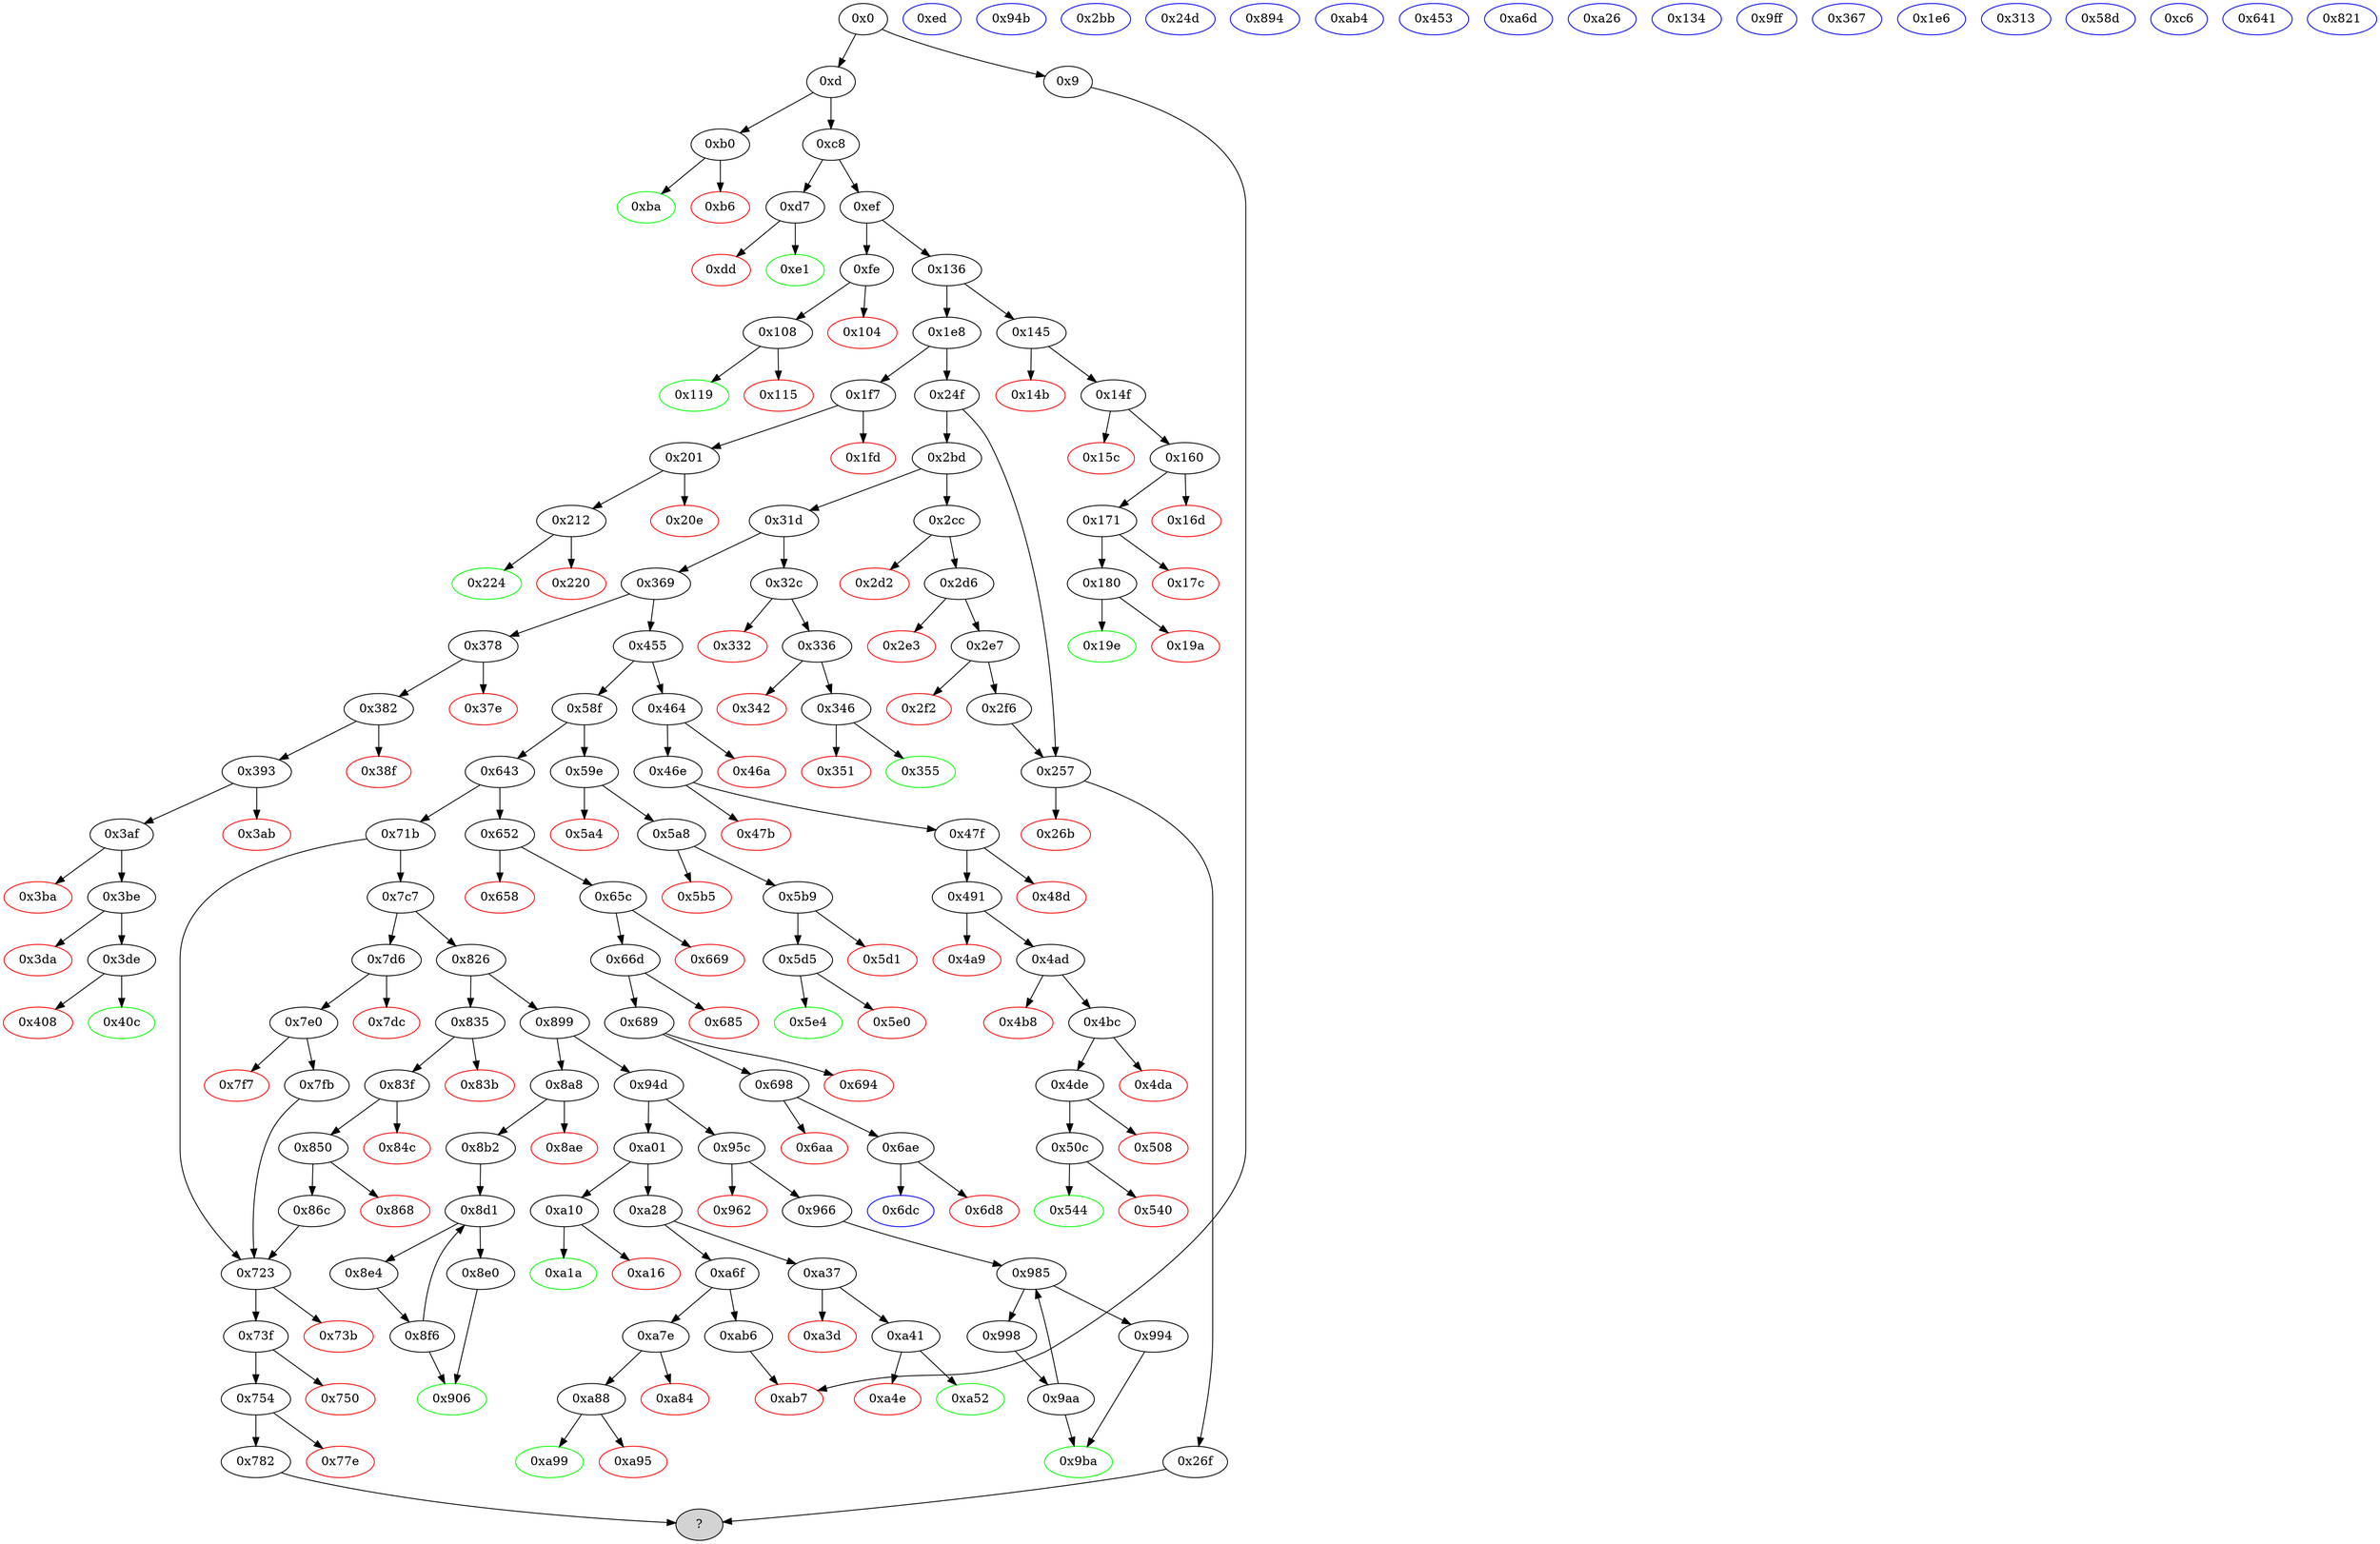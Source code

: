 strict digraph "" {
"0x3da" [color=red, fillcolor=white, id="0x3da", style=filled, tooltip="Block 0x3da\n[0x3da:0x3dd]\n---\nPredecessors: [0x3be]\nSuccessors: []\n---\n0x3da PUSH1 0x0\n0x3dc DUP1\n0x3dd REVERT\n---\n0x3da: V328 = 0x0\n0x3dd: REVERT 0x0 0x0\n---\nEntry stack: [V321, V322, V324]\nStack pops: 0\nStack additions: []\nExit stack: [V321, V322, V324]\n\nDef sites:\nV321: {0x3be.0x3cc}\nV322: {0x3be.0x3ce}\nV324: {0x3be.0x3d1}\n"];
"0xef" [fillcolor=white, id="0xef", style=filled, tooltip="Block 0xef\n[0xef:0xfd]\n---\nPredecessors: [0xc8]\nSuccessors: [0xfe, 0x136]\n---\n0xef JUMPDEST\n0xf0 PUSH4 0x877b9a67\n0xf5 PUSH1 0x0\n0xf7 MLOAD\n0xf8 EQ\n0xf9 ISZERO\n0xfa PUSH2 0x136\n0xfd JUMPI\n---\n0xef: JUMPDEST \n0xf0: V49 = 0x877b9a67\n0xf5: V50 = 0x0\n0xf7: V51 = M[0x0]\n0xf8: V52 = EQ V51 0x877b9a67\n0xf9: V53 = ISZERO V52\n0xfa: V54 = 0x136\n0xfd: JUMPI 0x136 V53\n---\nEntry stack: []\nStack pops: 0\nStack additions: []\nExit stack: []\n\nDef sites:\n"];
"0x95c" [fillcolor=white, id="0x95c", style=filled, tooltip="Block 0x95c\n[0x95c:0x961]\n---\nPredecessors: [0x94d]\nSuccessors: [0x962, 0x966]\n---\n0x95c CALLVALUE\n0x95d ISZERO\n0x95e PUSH2 0x966\n0x961 JUMPI\n---\n0x95c: V817 = CALLVALUE\n0x95d: V818 = ISZERO V817\n0x95e: V819 = 0x966\n0x961: JUMPI 0x966 V818\n---\nEntry stack: []\nStack pops: 0\nStack additions: []\nExit stack: []\n\nDef sites:\n"];
"0x171" [fillcolor=white, id="0x171", style=filled, tooltip="Block 0x171\n[0x171:0x17b]\n---\nPredecessors: [0x160]\nSuccessors: [0x17c, 0x180]\n---\n0x171 JUMPDEST\n0x172 POP\n0x173 PUSH1 0x6\n0x175 SLOAD\n0x176 CALLER\n0x177 EQ\n0x178 PUSH2 0x180\n0x17b JUMPI\n---\n0x171: JUMPDEST \n0x173: V101 = 0x6\n0x175: V102 = S[0x6]\n0x176: V103 = CALLER\n0x177: V104 = EQ V103 V102\n0x178: V105 = 0x180\n0x17b: JUMPI 0x180 V104\n---\nEntry stack: [V96]\nStack pops: 1\nStack additions: []\nExit stack: []\n\nDef sites:\nV96: {0x160.0x164}\n"];
"0x7dc" [color=red, fillcolor=white, id="0x7dc", style=filled, tooltip="Block 0x7dc\n[0x7dc:0x7df]\n---\nPredecessors: [0x7d6]\nSuccessors: []\n---\n0x7dc PUSH1 0x0\n0x7de DUP1\n0x7df REVERT\n---\n0x7dc: V663 = 0x0\n0x7df: REVERT 0x0 0x0\n---\nEntry stack: []\nStack pops: 0\nStack additions: []\nExit stack: []\n\nDef sites:\n"];
"0x65c" [fillcolor=white, id="0x65c", style=filled, tooltip="Block 0x65c\n[0x65c:0x668]\n---\nPredecessors: [0x652]\nSuccessors: [0x669, 0x66d]\n---\n0x65c JUMPDEST\n0x65d PUSH1 0x4\n0x65f CALLDATALOAD\n0x660 PUSH1 0x20\n0x662 MLOAD\n0x663 DUP2\n0x664 LT\n0x665 PUSH2 0x66d\n0x668 JUMPI\n---\n0x65c: JUMPDEST \n0x65d: V545 = 0x4\n0x65f: V546 = CALLDATALOAD 0x4\n0x660: V547 = 0x20\n0x662: V548 = M[0x20]\n0x664: V549 = LT V546 V548\n0x665: V550 = 0x66d\n0x668: JUMPI 0x66d V549\n---\nEntry stack: []\nStack pops: 0\nStack additions: [V546]\nExit stack: [V546]\n\nDef sites:\n"];
"0x14f" [fillcolor=white, id="0x14f", style=filled, tooltip="Block 0x14f\n[0x14f:0x15b]\n---\nPredecessors: [0x145]\nSuccessors: [0x15c, 0x160]\n---\n0x14f JUMPDEST\n0x150 PUSH1 0x4\n0x152 CALLDATALOAD\n0x153 PUSH1 0x20\n0x155 MLOAD\n0x156 DUP2\n0x157 LT\n0x158 PUSH2 0x160\n0x15b JUMPI\n---\n0x14f: JUMPDEST \n0x150: V88 = 0x4\n0x152: V89 = CALLDATALOAD 0x4\n0x153: V90 = 0x20\n0x155: V91 = M[0x20]\n0x157: V92 = LT V89 V91\n0x158: V93 = 0x160\n0x15b: JUMPI 0x160 V92\n---\nEntry stack: []\nStack pops: 0\nStack additions: [V89]\nExit stack: [V89]\n\nDef sites:\n"];
"0x257" [fillcolor=white, id="0x257", style=filled, tooltip="Block 0x257\n[0x257:0x26a]\n---\nPredecessors: [0x24f, 0x2f6]\nSuccessors: [0x26b, 0x26f]\n---\n0x257 JUMPDEST\n0x258 PUSH2 0x160\n0x25b MSTORE\n0x25c PUSH2 0x140\n0x25f MSTORE\n0x260 PUSH1 0x0\n0x262 PUSH2 0x140\n0x265 MLOAD\n0x266 XOR\n0x267 PUSH2 0x26f\n0x26a JUMPI\n---\n0x257: JUMPDEST \n0x258: V186 = 0x160\n0x25b: M[0x160] = V246\n0x25c: V187 = 0x140\n0x25f: M[0x140] = V243\n0x260: V188 = 0x0\n0x262: V189 = 0x140\n0x265: V190 = M[0x140]\n0x266: V191 = XOR V190 0x0\n0x267: V192 = 0x26f\n0x26a: JUMPI 0x26f V191\n---\nEntry stack: [V243, V246]\nStack pops: 2\nStack additions: []\nExit stack: []\n\nDef sites:\nV243: {0x2f6.0x30a}\nV246: {0x2f6.0x30e}\n"];
"0x8ae" [color=red, fillcolor=white, id="0x8ae", style=filled, tooltip="Block 0x8ae\n[0x8ae:0x8b1]\n---\nPredecessors: [0x8a8]\nSuccessors: []\n---\n0x8ae PUSH1 0x0\n0x8b0 DUP1\n0x8b1 REVERT\n---\n0x8ae: V747 = 0x0\n0x8b1: REVERT 0x0 0x0\n---\nEntry stack: []\nStack pops: 0\nStack additions: []\nExit stack: []\n\nDef sites:\n"];
"0x332" [color=red, fillcolor=white, id="0x332", style=filled, tooltip="Block 0x332\n[0x332:0x335]\n---\nPredecessors: [0x32c]\nSuccessors: []\n---\n0x332 PUSH1 0x0\n0x334 DUP1\n0x335 REVERT\n---\n0x332: V259 = 0x0\n0x335: REVERT 0x0 0x0\n---\nEntry stack: []\nStack pops: 0\nStack additions: []\nExit stack: []\n\nDef sites:\n"];
"0xed" [color=blue, fillcolor=white, id="0xed", style=filled, tooltip="Block 0xed\n[0xed:0xee]\n---\nPredecessors: []\nSuccessors: []\n---\n0xed POP\n0xee STOP\n---\n0xee: STOP \n---\nEntry stack: []\nStack pops: 1\nStack additions: []\nExit stack: []\n\nDef sites:\n"];
"0x8e0" [fillcolor=white, id="0x8e0", style=filled, tooltip="Block 0x8e0\n[0x8e0:0x8e3]\n---\nPredecessors: [0x8d1]\nSuccessors: [0x906]\n---\n0x8e0 PUSH2 0x906\n0x8e3 JUMP\n---\n0x8e0: V768 = 0x906\n0x8e3: JUMP 0x906\n---\nEntry stack: [0x0, V752, 0x180, V756, 0x120, 0x3]\nStack pops: 0\nStack additions: []\nExit stack: [0x0, V752, 0x180, V756, 0x120, 0x3]\n\nDef sites:\n0x0: {0x8b2.0x8b3}\nV752: {0x8b2.0x8bd}\n0x180: {0x8b2.0x8be}\nV756: {0x8b2.0x8c5}\n0x120: {0x8b2.0x8c6}\n0x3: {0x8b2.0x8d0}\n"];
"0x3be" [fillcolor=white, id="0x3be", style=filled, tooltip="Block 0x3be\n[0x3be:0x3d9]\n---\nPredecessors: [0x3af]\nSuccessors: [0x3da, 0x3de]\n---\n0x3be JUMPDEST\n0x3bf PUSH1 0x3\n0x3c1 CALLER\n0x3c2 PUSH1 0xe0\n0x3c4 MSTORE\n0x3c5 PUSH1 0xc0\n0x3c7 MSTORE\n0x3c8 PUSH1 0x40\n0x3ca PUSH1 0xc0\n0x3cc SHA3\n0x3cd DUP1\n0x3ce SLOAD\n0x3cf PUSH1 0x24\n0x3d1 CALLDATALOAD\n0x3d2 DUP1\n0x3d3 DUP3\n0x3d4 LT\n0x3d5 ISZERO\n0x3d6 PUSH2 0x3de\n0x3d9 JUMPI\n---\n0x3be: JUMPDEST \n0x3bf: V315 = 0x3\n0x3c1: V316 = CALLER\n0x3c2: V317 = 0xe0\n0x3c4: M[0xe0] = V316\n0x3c5: V318 = 0xc0\n0x3c7: M[0xc0] = 0x3\n0x3c8: V319 = 0x40\n0x3ca: V320 = 0xc0\n0x3cc: V321 = SHA3 0xc0 0x40\n0x3ce: V322 = S[V321]\n0x3cf: V323 = 0x24\n0x3d1: V324 = CALLDATALOAD 0x24\n0x3d4: V325 = LT V322 V324\n0x3d5: V326 = ISZERO V325\n0x3d6: V327 = 0x3de\n0x3d9: JUMPI 0x3de V326\n---\nEntry stack: []\nStack pops: 0\nStack additions: [V321, V322, V324]\nExit stack: [V321, V322, V324]\n\nDef sites:\n"];
"0x94b" [color=blue, fillcolor=white, id="0x94b", style=filled, tooltip="Block 0x94b\n[0x94b:0x94c]\n---\nPredecessors: []\nSuccessors: []\n---\n0x94b POP\n0x94c STOP\n---\n0x94c: STOP \n---\nEntry stack: []\nStack pops: 1\nStack additions: []\nExit stack: []\n\nDef sites:\n"];
"0x2cc" [fillcolor=white, id="0x2cc", style=filled, tooltip="Block 0x2cc\n[0x2cc:0x2d1]\n---\nPredecessors: [0x2bd]\nSuccessors: [0x2d2, 0x2d6]\n---\n0x2cc CALLVALUE\n0x2cd ISZERO\n0x2ce PUSH2 0x2d6\n0x2d1 JUMPI\n---\n0x2cc: V220 = CALLVALUE\n0x2cd: V221 = ISZERO V220\n0x2ce: V222 = 0x2d6\n0x2d1: JUMPI 0x2d6 V221\n---\nEntry stack: []\nStack pops: 0\nStack additions: []\nExit stack: []\n\nDef sites:\n"];
"0x3af" [fillcolor=white, id="0x3af", style=filled, tooltip="Block 0x3af\n[0x3af:0x3b9]\n---\nPredecessors: [0x393]\nSuccessors: [0x3ba, 0x3be]\n---\n0x3af JUMPDEST\n0x3b0 PUSH1 0x1\n0x3b2 PUSH1 0x7\n0x3b4 SLOAD\n0x3b5 XOR\n0x3b6 PUSH2 0x3be\n0x3b9 JUMPI\n---\n0x3af: JUMPDEST \n0x3b0: V309 = 0x1\n0x3b2: V310 = 0x7\n0x3b4: V311 = S[0x7]\n0x3b5: V312 = XOR V311 0x1\n0x3b6: V313 = 0x3be\n0x3b9: JUMPI 0x3be V312\n---\nEntry stack: []\nStack pops: 0\nStack additions: []\nExit stack: []\n\nDef sites:\n"];
"0x378" [fillcolor=white, id="0x378", style=filled, tooltip="Block 0x378\n[0x378:0x37d]\n---\nPredecessors: [0x369]\nSuccessors: [0x37e, 0x382]\n---\n0x378 CALLVALUE\n0x379 ISZERO\n0x37a PUSH2 0x382\n0x37d JUMPI\n---\n0x378: V286 = CALLVALUE\n0x379: V287 = ISZERO V286\n0x37a: V288 = 0x382\n0x37d: JUMPI 0x382 V287\n---\nEntry stack: []\nStack pops: 0\nStack additions: []\nExit stack: []\n\nDef sites:\n"];
"0x2bb" [color=blue, fillcolor=white, id="0x2bb", style=filled, tooltip="Block 0x2bb\n[0x2bb:0x2bc]\n---\nPredecessors: []\nSuccessors: []\n---\n0x2bb POP\n0x2bc STOP\n---\n0x2bc: STOP \n---\nEntry stack: []\nStack pops: 1\nStack additions: []\nExit stack: []\n\nDef sites:\n"];
"0x73b" [color=red, fillcolor=white, id="0x73b", style=filled, tooltip="Block 0x73b\n[0x73b:0x73e]\n---\nPredecessors: [0x723]\nSuccessors: []\n---\n0x73b PUSH1 0x0\n0x73d DUP1\n0x73e REVERT\n---\n0x73b: V617 = 0x0\n0x73e: REVERT 0x0 0x0\n---\nEntry stack: []\nStack pops: 0\nStack additions: []\nExit stack: []\n\nDef sites:\n"];
"0x24d" [color=blue, fillcolor=white, id="0x24d", style=filled, tooltip="Block 0x24d\n[0x24d:0x24e]\n---\nPredecessors: []\nSuccessors: []\n---\n0x24d POP\n0x24e STOP\n---\n0x24e: STOP \n---\nEntry stack: []\nStack pops: 1\nStack additions: []\nExit stack: []\n\nDef sites:\n"];
"0x31d" [fillcolor=white, id="0x31d", style=filled, tooltip="Block 0x31d\n[0x31d:0x32b]\n---\nPredecessors: [0x2bd]\nSuccessors: [0x32c, 0x369]\n---\n0x31d JUMPDEST\n0x31e PUSH4 0x6b4c0789\n0x323 PUSH1 0x0\n0x325 MLOAD\n0x326 EQ\n0x327 ISZERO\n0x328 PUSH2 0x369\n0x32b JUMPI\n---\n0x31d: JUMPDEST \n0x31e: V250 = 0x6b4c0789\n0x323: V251 = 0x0\n0x325: V252 = M[0x0]\n0x326: V253 = EQ V252 0x6b4c0789\n0x327: V254 = ISZERO V253\n0x328: V255 = 0x369\n0x32b: JUMPI 0x369 V254\n---\nEntry stack: []\nStack pops: 0\nStack additions: []\nExit stack: []\n\nDef sites:\n"];
"0x994" [fillcolor=white, id="0x994", style=filled, tooltip="Block 0x994\n[0x994:0x997]\n---\nPredecessors: [0x985]\nSuccessors: [0x9ba]\n---\n0x994 PUSH2 0x9ba\n0x997 JUMP\n---\n0x994: V841 = 0x9ba\n0x997: JUMP 0x9ba\n---\nEntry stack: [0x1, V825, 0x180, V829, 0x120, 0x2]\nStack pops: 0\nStack additions: []\nExit stack: [0x1, V825, 0x180, V829, 0x120, 0x2]\n\nDef sites:\n0x1: {0x966.0x967}\nV825: {0x966.0x971}\n0x180: {0x966.0x972}\nV829: {0x966.0x979}\n0x120: {0x966.0x97a}\n0x2: {0x966.0x984}\n"];
"0xa28" [fillcolor=white, id="0xa28", style=filled, tooltip="Block 0xa28\n[0xa28:0xa36]\n---\nPredecessors: [0xa01]\nSuccessors: [0xa37, 0xa6f]\n---\n0xa28 JUMPDEST\n0xa29 PUSH4 0x70a08231\n0xa2e PUSH1 0x0\n0xa30 MLOAD\n0xa31 EQ\n0xa32 ISZERO\n0xa33 PUSH2 0xa6f\n0xa36 JUMPI\n---\n0xa28: JUMPDEST \n0xa29: V899 = 0x70a08231\n0xa2e: V900 = 0x0\n0xa30: V901 = M[0x0]\n0xa31: V902 = EQ V901 0x70a08231\n0xa32: V903 = ISZERO V902\n0xa33: V904 = 0xa6f\n0xa36: JUMPI 0xa6f V903\n---\nEntry stack: []\nStack pops: 0\nStack additions: []\nExit stack: []\n\nDef sites:\n"];
"0x94d" [fillcolor=white, id="0x94d", style=filled, tooltip="Block 0x94d\n[0x94d:0x95b]\n---\nPredecessors: [0x899]\nSuccessors: [0x95c, 0xa01]\n---\n0x94d JUMPDEST\n0x94e PUSH4 0x95d89b41\n0x953 PUSH1 0x0\n0x955 MLOAD\n0x956 EQ\n0x957 ISZERO\n0x958 PUSH2 0xa01\n0x95b JUMPI\n---\n0x94d: JUMPDEST \n0x94e: V811 = 0x95d89b41\n0x953: V812 = 0x0\n0x955: V813 = M[0x0]\n0x956: V814 = EQ V813 0x95d89b41\n0x957: V815 = ISZERO V814\n0x958: V816 = 0xa01\n0x95b: JUMPI 0xa01 V815\n---\nEntry stack: []\nStack pops: 0\nStack additions: []\nExit stack: []\n\nDef sites:\n"];
"0x19e" [color=green, fillcolor=white, id="0x19e", style=filled, tooltip="Block 0x19e\n[0x19e:0x1e5]\n---\nPredecessors: [0x180]\nSuccessors: []\n---\n0x19e JUMPDEST\n0x19f PUSH1 0x24\n0x1a1 CALLDATALOAD\n0x1a2 PUSH1 0x9\n0x1a4 PUSH1 0x4\n0x1a6 CALLDATALOAD\n0x1a7 PUSH1 0xe0\n0x1a9 MSTORE\n0x1aa PUSH1 0xc0\n0x1ac MSTORE\n0x1ad PUSH1 0x40\n0x1af PUSH1 0xc0\n0x1b1 SHA3\n0x1b2 SSTORE\n0x1b3 PUSH1 0x4\n0x1b5 CALLDATALOAD\n0x1b6 PUSH32 0x692fec0019c4b0eed5019666fb3fca13c9992c3867c33aa0bcf9faac1adaa22e\n0x1d7 PUSH1 0x0\n0x1d9 PUSH1 0x0\n0x1db LOG2\n0x1dc PUSH1 0x1\n0x1de PUSH1 0x0\n0x1e0 MSTORE\n0x1e1 PUSH1 0x20\n0x1e3 PUSH1 0x0\n0x1e5 RETURN\n---\n0x19e: JUMPDEST \n0x19f: V121 = 0x24\n0x1a1: V122 = CALLDATALOAD 0x24\n0x1a2: V123 = 0x9\n0x1a4: V124 = 0x4\n0x1a6: V125 = CALLDATALOAD 0x4\n0x1a7: V126 = 0xe0\n0x1a9: M[0xe0] = V125\n0x1aa: V127 = 0xc0\n0x1ac: M[0xc0] = 0x9\n0x1ad: V128 = 0x40\n0x1af: V129 = 0xc0\n0x1b1: V130 = SHA3 0xc0 0x40\n0x1b2: S[V130] = V122\n0x1b3: V131 = 0x4\n0x1b5: V132 = CALLDATALOAD 0x4\n0x1b6: V133 = 0x692fec0019c4b0eed5019666fb3fca13c9992c3867c33aa0bcf9faac1adaa22e\n0x1d7: V134 = 0x0\n0x1d9: V135 = 0x0\n0x1db: LOG 0x0 0x0 0x692fec0019c4b0eed5019666fb3fca13c9992c3867c33aa0bcf9faac1adaa22e V132\n0x1dc: V136 = 0x1\n0x1de: V137 = 0x0\n0x1e0: M[0x0] = 0x1\n0x1e1: V138 = 0x20\n0x1e3: V139 = 0x0\n0x1e5: RETURN 0x0 0x20\n---\nEntry stack: []\nStack pops: 0\nStack additions: []\nExit stack: []\n\nDef sites:\n"];
"0xdd" [color=red, fillcolor=white, id="0xdd", style=filled, tooltip="Block 0xdd\n[0xdd:0xe0]\n---\nPredecessors: [0xd7]\nSuccessors: []\n---\n0xdd PUSH1 0x0\n0xdf DUP1\n0xe0 REVERT\n---\n0xdd: V43 = 0x0\n0xe0: REVERT 0x0 0x0\n---\nEntry stack: []\nStack pops: 0\nStack additions: []\nExit stack: []\n\nDef sites:\n"];
"0x894" [color=blue, fillcolor=white, id="0x894", style=filled, tooltip="Block 0x894\n[0x894:0x898]\n---\nPredecessors: []\nSuccessors: []\n---\n0x894 JUMPDEST\n0x895 PUSH1 0x0\n0x897 POP\n0x898 STOP\n---\n0x894: JUMPDEST \n0x895: V737 = 0x0\n0x898: STOP \n---\nEntry stack: []\nStack pops: 0\nStack additions: []\nExit stack: []\n\nDef sites:\n"];
"0x369" [fillcolor=white, id="0x369", style=filled, tooltip="Block 0x369\n[0x369:0x377]\n---\nPredecessors: [0x31d]\nSuccessors: [0x378, 0x455]\n---\n0x369 JUMPDEST\n0x36a PUSH4 0xa9059cbb\n0x36f PUSH1 0x0\n0x371 MLOAD\n0x372 EQ\n0x373 ISZERO\n0x374 PUSH2 0x455\n0x377 JUMPI\n---\n0x369: JUMPDEST \n0x36a: V280 = 0xa9059cbb\n0x36f: V281 = 0x0\n0x371: V282 = M[0x0]\n0x372: V283 = EQ V282 0xa9059cbb\n0x373: V284 = ISZERO V283\n0x374: V285 = 0x455\n0x377: JUMPI 0x455 V284\n---\nEntry stack: []\nStack pops: 0\nStack additions: []\nExit stack: []\n\nDef sites:\n"];
"0xab4" [color=blue, fillcolor=white, id="0xab4", style=filled, tooltip="Block 0xab4\n[0xab4:0xab5]\n---\nPredecessors: []\nSuccessors: []\n---\n0xab4 POP\n0xab5 STOP\n---\n0xab5: STOP \n---\nEntry stack: []\nStack pops: 1\nStack additions: []\nExit stack: []\n\nDef sites:\n"];
"0xa4e" [color=red, fillcolor=white, id="0xa4e", style=filled, tooltip="Block 0xa4e\n[0xa4e:0xa51]\n---\nPredecessors: [0xa41]\nSuccessors: []\n---\n0xa4e PUSH1 0x0\n0xa50 DUP1\n0xa51 REVERT\n---\n0xa4e: V915 = 0x0\n0xa51: REVERT 0x0 0x0\n---\nEntry stack: [V910]\nStack pops: 0\nStack additions: []\nExit stack: [V910]\n\nDef sites:\nV910: {0xa41.0xa44}\n"];
"0xa95" [color=red, fillcolor=white, id="0xa95", style=filled, tooltip="Block 0xa95\n[0xa95:0xa98]\n---\nPredecessors: [0xa88]\nSuccessors: []\n---\n0xa95 PUSH1 0x0\n0xa97 DUP1\n0xa98 REVERT\n---\n0xa95: V944 = 0x0\n0xa98: REVERT 0x0 0x0\n---\nEntry stack: [V939]\nStack pops: 0\nStack additions: []\nExit stack: [V939]\n\nDef sites:\nV939: {0xa88.0xa8b}\n"];
"0x145" [fillcolor=white, id="0x145", style=filled, tooltip="Block 0x145\n[0x145:0x14a]\n---\nPredecessors: [0x136]\nSuccessors: [0x14b, 0x14f]\n---\n0x145 CALLVALUE\n0x146 ISZERO\n0x147 PUSH2 0x14f\n0x14a JUMPI\n---\n0x145: V84 = CALLVALUE\n0x146: V85 = ISZERO V84\n0x147: V86 = 0x14f\n0x14a: JUMPI 0x14f V85\n---\nEntry stack: []\nStack pops: 0\nStack additions: []\nExit stack: []\n\nDef sites:\n"];
"0x104" [color=red, fillcolor=white, id="0x104", style=filled, tooltip="Block 0x104\n[0x104:0x107]\n---\nPredecessors: [0xfe]\nSuccessors: []\n---\n0x104 PUSH1 0x0\n0x106 DUP1\n0x107 REVERT\n---\n0x104: V58 = 0x0\n0x107: REVERT 0x0 0x0\n---\nEntry stack: []\nStack pops: 0\nStack additions: []\nExit stack: []\n\nDef sites:\n"];
"0x685" [color=red, fillcolor=white, id="0x685", style=filled, tooltip="Block 0x685\n[0x685:0x688]\n---\nPredecessors: [0x66d]\nSuccessors: []\n---\n0x685 PUSH1 0x0\n0x687 DUP1\n0x688 REVERT\n---\n0x685: V563 = 0x0\n0x688: REVERT 0x0 0x0\n---\nEntry stack: []\nStack pops: 0\nStack additions: []\nExit stack: []\n\nDef sites:\n"];
"0x453" [color=blue, fillcolor=white, id="0x453", style=filled, tooltip="Block 0x453\n[0x453:0x454]\n---\nPredecessors: []\nSuccessors: []\n---\n0x453 POP\n0x454 STOP\n---\n0x454: STOP \n---\nEntry stack: []\nStack pops: 1\nStack additions: []\nExit stack: []\n\nDef sites:\n"];
"0xa6d" [color=blue, fillcolor=white, id="0xa6d", style=filled, tooltip="Block 0xa6d\n[0xa6d:0xa6e]\n---\nPredecessors: []\nSuccessors: []\n---\n0xa6d POP\n0xa6e STOP\n---\n0xa6e: STOP \n---\nEntry stack: []\nStack pops: 1\nStack additions: []\nExit stack: []\n\nDef sites:\n"];
"0x2f6" [fillcolor=white, id="0x2f6", style=filled, tooltip="Block 0x2f6\n[0x2f6:0x312]\n---\nPredecessors: [0x2e7]\nSuccessors: [0x257]\n---\n0x2f6 JUMPDEST\n0x2f7 PUSH4 0xa20623ce\n0x2fc PUSH2 0x140\n0x2ff MSTORE\n0x300 PUSH1 0x4\n0x302 CALLDATALOAD\n0x303 PUSH2 0x160\n0x306 MSTORE\n0x307 PUSH2 0x160\n0x30a MLOAD\n0x30b PUSH1 0x6\n0x30d PC\n0x30e ADD\n0x30f PUSH2 0x257\n0x312 JUMP\n---\n0x2f6: JUMPDEST \n0x2f7: V237 = 0xa20623ce\n0x2fc: V238 = 0x140\n0x2ff: M[0x140] = 0xa20623ce\n0x300: V239 = 0x4\n0x302: V240 = CALLDATALOAD 0x4\n0x303: V241 = 0x160\n0x306: M[0x160] = V240\n0x307: V242 = 0x160\n0x30a: V243 = M[0x160]\n0x30b: V244 = 0x6\n0x30d: V245 = PC\n0x30e: V246 = ADD V245 0x6\n0x30f: V247 = 0x257\n0x312: JUMP 0x257\n---\nEntry stack: []\nStack pops: 0\nStack additions: [V243, V246]\nExit stack: [V243, V246]\n\nDef sites:\n"];
"0x7d6" [fillcolor=white, id="0x7d6", style=filled, tooltip="Block 0x7d6\n[0x7d6:0x7db]\n---\nPredecessors: [0x7c7]\nSuccessors: [0x7dc, 0x7e0]\n---\n0x7d6 CALLVALUE\n0x7d7 ISZERO\n0x7d8 PUSH2 0x7e0\n0x7db JUMPI\n---\n0x7d6: V660 = CALLVALUE\n0x7d7: V661 = ISZERO V660\n0x7d8: V662 = 0x7e0\n0x7db: JUMPI 0x7e0 V661\n---\nEntry stack: []\nStack pops: 0\nStack additions: []\nExit stack: []\n\nDef sites:\n"];
"0x850" [fillcolor=white, id="0x850", style=filled, tooltip="Block 0x850\n[0x850:0x867]\n---\nPredecessors: [0x83f]\nSuccessors: [0x868, 0x86c]\n---\n0x850 JUMPDEST\n0x851 POP\n0x852 PUSH1 0x1\n0x854 PUSH1 0x9\n0x856 CALLER\n0x857 PUSH1 0xe0\n0x859 MSTORE\n0x85a PUSH1 0xc0\n0x85c MSTORE\n0x85d PUSH1 0x40\n0x85f PUSH1 0xc0\n0x861 SHA3\n0x862 SLOAD\n0x863 EQ\n0x864 PUSH2 0x86c\n0x867 JUMPI\n---\n0x850: JUMPDEST \n0x852: V709 = 0x1\n0x854: V710 = 0x9\n0x856: V711 = CALLER\n0x857: V712 = 0xe0\n0x859: M[0xe0] = V711\n0x85a: V713 = 0xc0\n0x85c: M[0xc0] = 0x9\n0x85d: V714 = 0x40\n0x85f: V715 = 0xc0\n0x861: V716 = SHA3 0xc0 0x40\n0x862: V717 = S[V716]\n0x863: V718 = EQ V717 0x1\n0x864: V719 = 0x86c\n0x867: JUMPI 0x86c V718\n---\nEntry stack: [V703]\nStack pops: 1\nStack additions: []\nExit stack: []\n\nDef sites:\nV703: {0x83f.0x842}\n"];
"0xa26" [color=blue, fillcolor=white, id="0xa26", style=filled, tooltip="Block 0xa26\n[0xa26:0xa27]\n---\nPredecessors: []\nSuccessors: []\n---\n0xa26 POP\n0xa27 STOP\n---\n0xa27: STOP \n---\nEntry stack: []\nStack pops: 1\nStack additions: []\nExit stack: []\n\nDef sites:\n"];
"0x5d5" [fillcolor=white, id="0x5d5", style=filled, tooltip="Block 0x5d5\n[0x5d5:0x5df]\n---\nPredecessors: [0x5b9]\nSuccessors: [0x5e0, 0x5e4]\n---\n0x5d5 JUMPDEST\n0x5d6 PUSH1 0x1\n0x5d8 PUSH1 0x7\n0x5da SLOAD\n0x5db XOR\n0x5dc PUSH2 0x5e4\n0x5df JUMPI\n---\n0x5d5: JUMPDEST \n0x5d6: V500 = 0x1\n0x5d8: V501 = 0x7\n0x5da: V502 = S[0x7]\n0x5db: V503 = XOR V502 0x1\n0x5dc: V504 = 0x5e4\n0x5df: JUMPI 0x5e4 V503\n---\nEntry stack: []\nStack pops: 0\nStack additions: []\nExit stack: []\n\nDef sites:\n"];
"0x15c" [color=red, fillcolor=white, id="0x15c", style=filled, tooltip="Block 0x15c\n[0x15c:0x15f]\n---\nPredecessors: [0x14f]\nSuccessors: []\n---\n0x15c PUSH1 0x0\n0x15e DUP1\n0x15f REVERT\n---\n0x15c: V94 = 0x0\n0x15f: REVERT 0x0 0x0\n---\nEntry stack: [V89]\nStack pops: 0\nStack additions: []\nExit stack: [V89]\n\nDef sites:\nV89: {0x14f.0x152}\n"];
"0x220" [color=red, fillcolor=white, id="0x220", style=filled, tooltip="Block 0x220\n[0x220:0x223]\n---\nPredecessors: [0x212]\nSuccessors: []\n---\n0x220 PUSH1 0x0\n0x222 DUP1\n0x223 REVERT\n---\n0x220: V163 = 0x0\n0x223: REVERT 0x0 0x0\n---\nEntry stack: [V158]\nStack pops: 0\nStack additions: []\nExit stack: [V158]\n\nDef sites:\nV158: {0x212.0x216}\n"];
"0xa3d" [color=red, fillcolor=white, id="0xa3d", style=filled, tooltip="Block 0xa3d\n[0xa3d:0xa40]\n---\nPredecessors: [0xa37]\nSuccessors: []\n---\n0xa3d PUSH1 0x0\n0xa3f DUP1\n0xa40 REVERT\n---\n0xa3d: V908 = 0x0\n0xa40: REVERT 0x0 0x0\n---\nEntry stack: []\nStack pops: 0\nStack additions: []\nExit stack: []\n\nDef sites:\n"];
"0x906" [color=green, fillcolor=white, id="0x906", style=filled, tooltip="Block 0x906\n[0x906:0x94a]\n---\nPredecessors: [0x8e0, 0x8f6]\nSuccessors: []\n---\n0x906 JUMPDEST\n0x907 POP\n0x908 POP\n0x909 POP\n0x90a POP\n0x90b POP\n0x90c POP\n0x90d PUSH2 0x180\n0x910 MLOAD\n0x911 DUP1\n0x912 PUSH2 0x1a0\n0x915 ADD\n0x916 DUP2\n0x917 DUP3\n0x918 PUSH1 0x20\n0x91a PUSH1 0x1\n0x91c DUP3\n0x91d SUB\n0x91e MOD\n0x91f PUSH1 0x1f\n0x921 DUP3\n0x922 ADD\n0x923 SUB\n0x924 SWAP1\n0x925 POP\n0x926 SUB\n0x927 CALLDATASIZE\n0x928 DUP3\n0x929 CALLDATACOPY\n0x92a POP\n0x92b POP\n0x92c PUSH1 0x20\n0x92e PUSH2 0x160\n0x931 MSTORE\n0x932 PUSH1 0x40\n0x934 PUSH2 0x180\n0x937 MLOAD\n0x938 ADD\n0x939 PUSH1 0x20\n0x93b PUSH1 0x1\n0x93d DUP3\n0x93e SUB\n0x93f MOD\n0x940 PUSH1 0x1f\n0x942 DUP3\n0x943 ADD\n0x944 SUB\n0x945 SWAP1\n0x946 POP\n0x947 PUSH2 0x160\n0x94a RETURN\n---\n0x906: JUMPDEST \n0x90d: V784 = 0x180\n0x910: V785 = M[0x180]\n0x912: V786 = 0x1a0\n0x915: V787 = ADD 0x1a0 V785\n0x918: V788 = 0x20\n0x91a: V789 = 0x1\n0x91d: V790 = SUB V785 0x1\n0x91e: V791 = MOD V790 0x20\n0x91f: V792 = 0x1f\n0x922: V793 = ADD V785 0x1f\n0x923: V794 = SUB V793 V791\n0x926: V795 = SUB V794 V785\n0x927: V796 = CALLDATASIZE\n0x929: CALLDATACOPY V787 V796 V795\n0x92c: V797 = 0x20\n0x92e: V798 = 0x160\n0x931: M[0x160] = 0x20\n0x932: V799 = 0x40\n0x934: V800 = 0x180\n0x937: V801 = M[0x180]\n0x938: V802 = ADD V801 0x40\n0x939: V803 = 0x20\n0x93b: V804 = 0x1\n0x93e: V805 = SUB V802 0x1\n0x93f: V806 = MOD V805 0x20\n0x940: V807 = 0x1f\n0x943: V808 = ADD V802 0x1f\n0x944: V809 = SUB V808 V806\n0x947: V810 = 0x160\n0x94a: RETURN 0x160 V809\n---\nEntry stack: [0x0, V752, 0x180, V756, 0x120, 0x3]\nStack pops: 6\nStack additions: []\nExit stack: []\n\nDef sites:\n0x0: {0x8b2.0x8b3}\nV752: {0x8b2.0x8bd}\n0x180: {0x8b2.0x8be}\nV756: {0x8b2.0x8c5}\n0x120: {0x8b2.0x8c6}\n0x3: {0x8b2.0x8d0}\n"];
"0x58f" [fillcolor=white, id="0x58f", style=filled, tooltip="Block 0x58f\n[0x58f:0x59d]\n---\nPredecessors: [0x455]\nSuccessors: [0x59e, 0x643]\n---\n0x58f JUMPDEST\n0x590 PUSH4 0x95ea7b3\n0x595 PUSH1 0x0\n0x597 MLOAD\n0x598 EQ\n0x599 ISZERO\n0x59a PUSH2 0x643\n0x59d JUMPI\n---\n0x58f: JUMPDEST \n0x590: V471 = 0x95ea7b3\n0x595: V472 = 0x0\n0x597: V473 = M[0x0]\n0x598: V474 = EQ V473 0x95ea7b3\n0x599: V475 = ISZERO V474\n0x59a: V476 = 0x643\n0x59d: JUMPI 0x643 V475\n---\nEntry stack: []\nStack pops: 0\nStack additions: []\nExit stack: []\n\nDef sites:\n"];
"0x754" [fillcolor=white, id="0x754", style=filled, tooltip="Block 0x754\n[0x754:0x77d]\n---\nPredecessors: [0x73f]\nSuccessors: [0x77e, 0x782]\n---\n0x754 JUMPDEST\n0x755 DUP1\n0x756 DUP3\n0x757 SUB\n0x758 SWAP1\n0x759 POP\n0x75a SWAP1\n0x75b POP\n0x75c DUP2\n0x75d SSTORE\n0x75e POP\n0x75f PUSH1 0x3\n0x761 PUSH2 0x140\n0x764 MLOAD\n0x765 PUSH1 0xe0\n0x767 MSTORE\n0x768 PUSH1 0xc0\n0x76a MSTORE\n0x76b PUSH1 0x40\n0x76d PUSH1 0xc0\n0x76f SHA3\n0x770 DUP1\n0x771 SLOAD\n0x772 PUSH2 0x160\n0x775 MLOAD\n0x776 DUP1\n0x777 DUP3\n0x778 LT\n0x779 ISZERO\n0x77a PUSH2 0x782\n0x77d JUMPI\n---\n0x754: JUMPDEST \n0x757: V626 = SUB V619 V621\n0x75d: S[0x5] = V626\n0x75f: V627 = 0x3\n0x761: V628 = 0x140\n0x764: V629 = M[0x140]\n0x765: V630 = 0xe0\n0x767: M[0xe0] = V629\n0x768: V631 = 0xc0\n0x76a: M[0xc0] = 0x3\n0x76b: V632 = 0x40\n0x76d: V633 = 0xc0\n0x76f: V634 = SHA3 0xc0 0x40\n0x771: V635 = S[V634]\n0x772: V636 = 0x160\n0x775: V637 = M[0x160]\n0x778: V638 = LT V635 V637\n0x779: V639 = ISZERO V638\n0x77a: V640 = 0x782\n0x77d: JUMPI 0x782 V639\n---\nEntry stack: [0x5, V619, V621]\nStack pops: 3\nStack additions: [V634, V635, V637]\nExit stack: [V634, V635, V637]\n\nDef sites:\n0x5: {0x73f.0x740}\nV619: {0x73f.0x743}\nV621: {0x73f.0x747}\n"];
"0x134" [color=blue, fillcolor=white, id="0x134", style=filled, tooltip="Block 0x134\n[0x134:0x135]\n---\nPredecessors: []\nSuccessors: []\n---\n0x134 POP\n0x135 STOP\n---\n0x135: STOP \n---\nEntry stack: []\nStack pops: 1\nStack additions: []\nExit stack: []\n\nDef sites:\n"];
"0x2e7" [fillcolor=white, id="0x2e7", style=filled, tooltip="Block 0x2e7\n[0x2e7:0x2f1]\n---\nPredecessors: [0x2d6]\nSuccessors: [0x2f2, 0x2f6]\n---\n0x2e7 JUMPDEST\n0x2e8 POP\n0x2e9 PUSH1 0x6\n0x2eb SLOAD\n0x2ec CALLER\n0x2ed EQ\n0x2ee PUSH2 0x2f6\n0x2f1 JUMPI\n---\n0x2e7: JUMPDEST \n0x2e9: V231 = 0x6\n0x2eb: V232 = S[0x6]\n0x2ec: V233 = CALLER\n0x2ed: V234 = EQ V233 V232\n0x2ee: V235 = 0x2f6\n0x2f1: JUMPI 0x2f6 V234\n---\nEntry stack: [V225]\nStack pops: 1\nStack additions: []\nExit stack: []\n\nDef sites:\nV225: {0x2d6.0x2d9}\n"];
"0x9ff" [color=blue, fillcolor=white, id="0x9ff", style=filled, tooltip="Block 0x9ff\n[0x9ff:0xa00]\n---\nPredecessors: []\nSuccessors: []\n---\n0x9ff POP\n0xa00 STOP\n---\n0xa00: STOP \n---\nEntry stack: []\nStack pops: 1\nStack additions: []\nExit stack: []\n\nDef sites:\n"];
"0x16d" [color=red, fillcolor=white, id="0x16d", style=filled, tooltip="Block 0x16d\n[0x16d:0x170]\n---\nPredecessors: [0x160]\nSuccessors: []\n---\n0x16d PUSH1 0x0\n0x16f DUP1\n0x170 REVERT\n---\n0x16d: V100 = 0x0\n0x170: REVERT 0x0 0x0\n---\nEntry stack: [V96]\nStack pops: 0\nStack additions: []\nExit stack: [V96]\n\nDef sites:\nV96: {0x160.0x164}\n"];
"0x26b" [color=red, fillcolor=white, id="0x26b", style=filled, tooltip="Block 0x26b\n[0x26b:0x26e]\n---\nPredecessors: [0x257]\nSuccessors: []\n---\n0x26b PUSH1 0x0\n0x26d DUP1\n0x26e REVERT\n---\n0x26b: V193 = 0x0\n0x26e: REVERT 0x0 0x0\n---\nEntry stack: []\nStack pops: 0\nStack additions: []\nExit stack: []\n\nDef sites:\n"];
"0x37e" [color=red, fillcolor=white, id="0x37e", style=filled, tooltip="Block 0x37e\n[0x37e:0x381]\n---\nPredecessors: [0x378]\nSuccessors: []\n---\n0x37e PUSH1 0x0\n0x380 DUP1\n0x381 REVERT\n---\n0x37e: V289 = 0x0\n0x381: REVERT 0x0 0x0\n---\nEntry stack: []\nStack pops: 0\nStack additions: []\nExit stack: []\n\nDef sites:\n"];
"0x540" [color=red, fillcolor=white, id="0x540", style=filled, tooltip="Block 0x540\n[0x540:0x543]\n---\nPredecessors: [0x50c]\nSuccessors: []\n---\n0x540 PUSH1 0x0\n0x542 DUP1\n0x543 REVERT\n---\n0x540: V455 = 0x0\n0x543: REVERT 0x0 0x0\n---\nEntry stack: [V448, V449, V451]\nStack pops: 0\nStack additions: []\nExit stack: [V448, V449, V451]\n\nDef sites:\nV448: {0x50c.0x532}\nV449: {0x50c.0x534}\nV451: {0x50c.0x537}\n"];
"0x0" [fillcolor=white, id="0x0", style=filled, tooltip="Block 0x0\n[0x0:0x8]\n---\nPredecessors: []\nSuccessors: [0x9, 0xd]\n---\n0x0 PUSH1 0x4\n0x2 CALLDATASIZE\n0x3 LT\n0x4 ISZERO\n0x5 PUSH2 0xd\n0x8 JUMPI\n---\n0x0: V0 = 0x4\n0x2: V1 = CALLDATASIZE\n0x3: V2 = LT V1 0x4\n0x4: V3 = ISZERO V2\n0x5: V4 = 0xd\n0x8: JUMPI 0xd V3\n---\nEntry stack: []\nStack pops: 0\nStack additions: []\nExit stack: []\n\nDef sites:\n"];
"0x17c" [color=red, fillcolor=white, id="0x17c", style=filled, tooltip="Block 0x17c\n[0x17c:0x17f]\n---\nPredecessors: [0x171]\nSuccessors: []\n---\n0x17c PUSH1 0x0\n0x17e DUP1\n0x17f REVERT\n---\n0x17c: V106 = 0x0\n0x17f: REVERT 0x0 0x0\n---\nEntry stack: []\nStack pops: 0\nStack additions: []\nExit stack: []\n\nDef sites:\n"];
"0x26f" [fillcolor=white, id="0x26f", style=filled, tooltip="Block 0x26f\n[0x26f:0x2ba]\n---\nPredecessors: [0x257]\nSuccessors: []\nHas unresolved jump.\n---\n0x26f JUMPDEST\n0x270 PUSH1 0x1\n0x272 PUSH1 0x8\n0x274 PUSH2 0x140\n0x277 MLOAD\n0x278 PUSH1 0xe0\n0x27a MSTORE\n0x27b PUSH1 0xc0\n0x27d MSTORE\n0x27e PUSH1 0x40\n0x280 PUSH1 0xc0\n0x282 SHA3\n0x283 SSTORE\n0x284 PUSH2 0x140\n0x287 MLOAD\n0x288 PUSH32 0xffa4e6181777692565cf28528fc88fd1516ea86b56da075235fa575af6a4b855\n0x2a9 PUSH1 0x0\n0x2ab PUSH1 0x0\n0x2ad LOG2\n0x2ae PUSH1 0x1\n0x2b0 PUSH1 0x0\n0x2b2 MSTORE\n0x2b3 PUSH1 0x0\n0x2b5 MLOAD\n0x2b6 PUSH2 0x160\n0x2b9 MLOAD\n0x2ba JUMP\n---\n0x26f: JUMPDEST \n0x270: V194 = 0x1\n0x272: V195 = 0x8\n0x274: V196 = 0x140\n0x277: V197 = M[0x140]\n0x278: V198 = 0xe0\n0x27a: M[0xe0] = V197\n0x27b: V199 = 0xc0\n0x27d: M[0xc0] = 0x8\n0x27e: V200 = 0x40\n0x280: V201 = 0xc0\n0x282: V202 = SHA3 0xc0 0x40\n0x283: S[V202] = 0x1\n0x284: V203 = 0x140\n0x287: V204 = M[0x140]\n0x288: V205 = 0xffa4e6181777692565cf28528fc88fd1516ea86b56da075235fa575af6a4b855\n0x2a9: V206 = 0x0\n0x2ab: V207 = 0x0\n0x2ad: LOG 0x0 0x0 0xffa4e6181777692565cf28528fc88fd1516ea86b56da075235fa575af6a4b855 V204\n0x2ae: V208 = 0x1\n0x2b0: V209 = 0x0\n0x2b2: M[0x0] = 0x1\n0x2b3: V210 = 0x0\n0x2b5: V211 = M[0x0]\n0x2b6: V212 = 0x160\n0x2b9: V213 = M[0x160]\n0x2ba: JUMP V213\n---\nEntry stack: []\nStack pops: 0\nStack additions: [V211]\nExit stack: [V211]\n\nDef sites:\n"];
"0x73f" [fillcolor=white, id="0x73f", style=filled, tooltip="Block 0x73f\n[0x73f:0x74f]\n---\nPredecessors: [0x723]\nSuccessors: [0x750, 0x754]\n---\n0x73f JUMPDEST\n0x740 PUSH1 0x5\n0x742 DUP1\n0x743 SLOAD\n0x744 PUSH2 0x160\n0x747 MLOAD\n0x748 DUP1\n0x749 DUP3\n0x74a LT\n0x74b ISZERO\n0x74c PUSH2 0x754\n0x74f JUMPI\n---\n0x73f: JUMPDEST \n0x740: V618 = 0x5\n0x743: V619 = S[0x5]\n0x744: V620 = 0x160\n0x747: V621 = M[0x160]\n0x74a: V622 = LT V619 V621\n0x74b: V623 = ISZERO V622\n0x74c: V624 = 0x754\n0x74f: JUMPI 0x754 V623\n---\nEntry stack: []\nStack pops: 0\nStack additions: [0x5, V619, V621]\nExit stack: [0x5, V619, V621]\n\nDef sites:\n"];
"0x48d" [color=red, fillcolor=white, id="0x48d", style=filled, tooltip="Block 0x48d\n[0x48d:0x490]\n---\nPredecessors: [0x47f]\nSuccessors: []\n---\n0x48d PUSH1 0x0\n0x48f DUP1\n0x490 REVERT\n---\n0x48d: V383 = 0x0\n0x490: REVERT 0x0 0x0\n---\nEntry stack: [V378]\nStack pops: 0\nStack additions: []\nExit stack: [V378]\n\nDef sites:\nV378: {0x47f.0x483}\n"];
"0x66d" [fillcolor=white, id="0x66d", style=filled, tooltip="Block 0x66d\n[0x66d:0x684]\n---\nPredecessors: [0x65c]\nSuccessors: [0x685, 0x689]\n---\n0x66d JUMPDEST\n0x66e POP\n0x66f PUSH1 0x1\n0x671 PUSH1 0x9\n0x673 CALLER\n0x674 PUSH1 0xe0\n0x676 MSTORE\n0x677 PUSH1 0xc0\n0x679 MSTORE\n0x67a PUSH1 0x40\n0x67c PUSH1 0xc0\n0x67e SHA3\n0x67f SLOAD\n0x680 EQ\n0x681 PUSH2 0x689\n0x684 JUMPI\n---\n0x66d: JUMPDEST \n0x66f: V552 = 0x1\n0x671: V553 = 0x9\n0x673: V554 = CALLER\n0x674: V555 = 0xe0\n0x676: M[0xe0] = V554\n0x677: V556 = 0xc0\n0x679: M[0xc0] = 0x9\n0x67a: V557 = 0x40\n0x67c: V558 = 0xc0\n0x67e: V559 = SHA3 0xc0 0x40\n0x67f: V560 = S[V559]\n0x680: V561 = EQ V560 0x1\n0x681: V562 = 0x689\n0x684: JUMPI 0x689 V561\n---\nEntry stack: [V546]\nStack pops: 1\nStack additions: []\nExit stack: []\n\nDef sites:\nV546: {0x65c.0x65f}\n"];
"0x464" [fillcolor=white, id="0x464", style=filled, tooltip="Block 0x464\n[0x464:0x469]\n---\nPredecessors: [0x455]\nSuccessors: [0x46a, 0x46e]\n---\n0x464 CALLVALUE\n0x465 ISZERO\n0x466 PUSH2 0x46e\n0x469 JUMPI\n---\n0x464: V366 = CALLVALUE\n0x465: V367 = ISZERO V366\n0x466: V368 = 0x46e\n0x469: JUMPI 0x46e V367\n---\nEntry stack: []\nStack pops: 0\nStack additions: []\nExit stack: []\n\nDef sites:\n"];
"0x5b5" [color=red, fillcolor=white, id="0x5b5", style=filled, tooltip="Block 0x5b5\n[0x5b5:0x5b8]\n---\nPredecessors: [0x5a8]\nSuccessors: []\n---\n0x5b5 PUSH1 0x0\n0x5b7 DUP1\n0x5b8 REVERT\n---\n0x5b5: V487 = 0x0\n0x5b8: REVERT 0x0 0x0\n---\nEntry stack: [V482]\nStack pops: 0\nStack additions: []\nExit stack: [V482]\n\nDef sites:\nV482: {0x5a8.0x5ab}\n"];
"0x367" [color=blue, fillcolor=white, id="0x367", style=filled, tooltip="Block 0x367\n[0x367:0x368]\n---\nPredecessors: []\nSuccessors: []\n---\n0x367 POP\n0x368 STOP\n---\n0x368: STOP \n---\nEntry stack: []\nStack pops: 1\nStack additions: []\nExit stack: []\n\nDef sites:\n"];
"0x5b9" [fillcolor=white, id="0x5b9", style=filled, tooltip="Block 0x5b9\n[0x5b9:0x5d0]\n---\nPredecessors: [0x5a8]\nSuccessors: [0x5d1, 0x5d5]\n---\n0x5b9 JUMPDEST\n0x5ba POP\n0x5bb PUSH1 0x1\n0x5bd PUSH1 0x8\n0x5bf CALLER\n0x5c0 PUSH1 0xe0\n0x5c2 MSTORE\n0x5c3 PUSH1 0xc0\n0x5c5 MSTORE\n0x5c6 PUSH1 0x40\n0x5c8 PUSH1 0xc0\n0x5ca SHA3\n0x5cb SLOAD\n0x5cc XOR\n0x5cd PUSH2 0x5d5\n0x5d0 JUMPI\n---\n0x5b9: JUMPDEST \n0x5bb: V488 = 0x1\n0x5bd: V489 = 0x8\n0x5bf: V490 = CALLER\n0x5c0: V491 = 0xe0\n0x5c2: M[0xe0] = V490\n0x5c3: V492 = 0xc0\n0x5c5: M[0xc0] = 0x8\n0x5c6: V493 = 0x40\n0x5c8: V494 = 0xc0\n0x5ca: V495 = SHA3 0xc0 0x40\n0x5cb: V496 = S[V495]\n0x5cc: V497 = XOR V496 0x1\n0x5cd: V498 = 0x5d5\n0x5d0: JUMPI 0x5d5 V497\n---\nEntry stack: [V482]\nStack pops: 1\nStack additions: []\nExit stack: []\n\nDef sites:\nV482: {0x5a8.0x5ab}\n"];
"?" [style=filled];
"0xfe" [fillcolor=white, id="0xfe", style=filled, tooltip="Block 0xfe\n[0xfe:0x103]\n---\nPredecessors: [0xef]\nSuccessors: [0x104, 0x108]\n---\n0xfe CALLVALUE\n0xff ISZERO\n0x100 PUSH2 0x108\n0x103 JUMPI\n---\n0xfe: V55 = CALLVALUE\n0xff: V56 = ISZERO V55\n0x100: V57 = 0x108\n0x103: JUMPI 0x108 V56\n---\nEntry stack: []\nStack pops: 0\nStack additions: []\nExit stack: []\n\nDef sites:\n"];
"0x8b2" [fillcolor=white, id="0x8b2", style=filled, tooltip="Block 0x8b2\n[0x8b2:0x8d0]\n---\nPredecessors: [0x8a8]\nSuccessors: [0x8d1]\n---\n0x8b2 JUMPDEST\n0x8b3 PUSH1 0x0\n0x8b5 DUP1\n0x8b6 PUSH1 0xc0\n0x8b8 MSTORE\n0x8b9 PUSH1 0x20\n0x8bb PUSH1 0xc0\n0x8bd SHA3\n0x8be PUSH2 0x180\n0x8c1 PUSH1 0x20\n0x8c3 DUP3\n0x8c4 SLOAD\n0x8c5 ADD\n0x8c6 PUSH2 0x120\n0x8c9 PUSH1 0x0\n0x8cb PUSH1 0x3\n0x8cd DUP2\n0x8ce DUP4\n0x8cf MSTORE\n0x8d0 ADD\n---\n0x8b2: JUMPDEST \n0x8b3: V748 = 0x0\n0x8b6: V749 = 0xc0\n0x8b8: M[0xc0] = 0x0\n0x8b9: V750 = 0x20\n0x8bb: V751 = 0xc0\n0x8bd: V752 = SHA3 0xc0 0x20\n0x8be: V753 = 0x180\n0x8c1: V754 = 0x20\n0x8c4: V755 = S[V752]\n0x8c5: V756 = ADD V755 0x20\n0x8c6: V757 = 0x120\n0x8c9: V758 = 0x0\n0x8cb: V759 = 0x3\n0x8cf: M[0x120] = 0x0\n0x8d0: V760 = ADD 0x3 0x0\n---\nEntry stack: []\nStack pops: 0\nStack additions: [0x0, V752, 0x180, V756, 0x120, 0x3]\nExit stack: [0x0, V752, 0x180, V756, 0x120, 0x3]\n\nDef sites:\n"];
"0xa6f" [fillcolor=white, id="0xa6f", style=filled, tooltip="Block 0xa6f\n[0xa6f:0xa7d]\n---\nPredecessors: [0xa28]\nSuccessors: [0xa7e, 0xab6]\n---\n0xa6f JUMPDEST\n0xa70 PUSH4 0xdbac26e9\n0xa75 PUSH1 0x0\n0xa77 MLOAD\n0xa78 EQ\n0xa79 ISZERO\n0xa7a PUSH2 0xab6\n0xa7d JUMPI\n---\n0xa6f: JUMPDEST \n0xa70: V928 = 0xdbac26e9\n0xa75: V929 = 0x0\n0xa77: V930 = M[0x0]\n0xa78: V931 = EQ V930 0xdbac26e9\n0xa79: V932 = ISZERO V931\n0xa7a: V933 = 0xab6\n0xa7d: JUMPI 0xab6 V932\n---\nEntry stack: []\nStack pops: 0\nStack additions: []\nExit stack: []\n\nDef sites:\n"];
"0x782" [fillcolor=white, id="0x782", style=filled, tooltip="Block 0x782\n[0x782:0x7c6]\n---\nPredecessors: [0x754]\nSuccessors: []\nHas unresolved jump.\n---\n0x782 JUMPDEST\n0x783 DUP1\n0x784 DUP3\n0x785 SUB\n0x786 SWAP1\n0x787 POP\n0x788 SWAP1\n0x789 POP\n0x78a DUP2\n0x78b SSTORE\n0x78c POP\n0x78d PUSH2 0x160\n0x790 MLOAD\n0x791 PUSH2 0x1a0\n0x794 MSTORE\n0x795 PUSH1 0x0\n0x797 PUSH2 0x140\n0x79a MLOAD\n0x79b PUSH32 0xddf252ad1be2c89b69c2b068fc378daa952ba7f163c4a11628f55a4df523b3ef\n0x7bc PUSH1 0x20\n0x7be PUSH2 0x1a0\n0x7c1 LOG3\n0x7c2 PUSH2 0x180\n0x7c5 MLOAD\n0x7c6 JUMP\n---\n0x782: JUMPDEST \n0x785: V642 = SUB V635 V637\n0x78b: S[V634] = V642\n0x78d: V643 = 0x160\n0x790: V644 = M[0x160]\n0x791: V645 = 0x1a0\n0x794: M[0x1a0] = V644\n0x795: V646 = 0x0\n0x797: V647 = 0x140\n0x79a: V648 = M[0x140]\n0x79b: V649 = 0xddf252ad1be2c89b69c2b068fc378daa952ba7f163c4a11628f55a4df523b3ef\n0x7bc: V650 = 0x20\n0x7be: V651 = 0x1a0\n0x7c1: LOG 0x1a0 0x20 0xddf252ad1be2c89b69c2b068fc378daa952ba7f163c4a11628f55a4df523b3ef V648 0x0\n0x7c2: V652 = 0x180\n0x7c5: V653 = M[0x180]\n0x7c6: JUMP V653\n---\nEntry stack: [V634, V635, V637]\nStack pops: 3\nStack additions: []\nExit stack: []\n\nDef sites:\nV634: {0x754.0x76f}\nV635: {0x754.0x771}\nV637: {0x754.0x775}\n"];
"0x868" [color=red, fillcolor=white, id="0x868", style=filled, tooltip="Block 0x868\n[0x868:0x86b]\n---\nPredecessors: [0x850]\nSuccessors: []\n---\n0x868 PUSH1 0x0\n0x86a DUP1\n0x86b REVERT\n---\n0x868: V720 = 0x0\n0x86b: REVERT 0x0 0x0\n---\nEntry stack: []\nStack pops: 0\nStack additions: []\nExit stack: []\n\nDef sites:\n"];
"0x1e6" [color=blue, fillcolor=white, id="0x1e6", style=filled, tooltip="Block 0x1e6\n[0x1e6:0x1e7]\n---\nPredecessors: []\nSuccessors: []\n---\n0x1e6 POP\n0x1e7 STOP\n---\n0x1e7: STOP \n---\nEntry stack: []\nStack pops: 1\nStack additions: []\nExit stack: []\n\nDef sites:\n"];
"0x84c" [color=red, fillcolor=white, id="0x84c", style=filled, tooltip="Block 0x84c\n[0x84c:0x84f]\n---\nPredecessors: [0x83f]\nSuccessors: []\n---\n0x84c PUSH1 0x0\n0x84e DUP1\n0x84f REVERT\n---\n0x84c: V708 = 0x0\n0x84f: REVERT 0x0 0x0\n---\nEntry stack: [V703]\nStack pops: 0\nStack additions: []\nExit stack: [V703]\n\nDef sites:\nV703: {0x83f.0x842}\n"];
"0x180" [fillcolor=white, id="0x180", style=filled, tooltip="Block 0x180\n[0x180:0x199]\n---\nPredecessors: [0x171]\nSuccessors: [0x19a, 0x19e]\n---\n0x180 JUMPDEST\n0x181 PUSH1 0x24\n0x183 CALLDATALOAD\n0x184 PUSH1 0x9\n0x186 PUSH1 0x4\n0x188 CALLDATALOAD\n0x189 PUSH1 0xe0\n0x18b MSTORE\n0x18c PUSH1 0xc0\n0x18e MSTORE\n0x18f PUSH1 0x40\n0x191 PUSH1 0xc0\n0x193 SHA3\n0x194 SLOAD\n0x195 XOR\n0x196 PUSH2 0x19e\n0x199 JUMPI\n---\n0x180: JUMPDEST \n0x181: V107 = 0x24\n0x183: V108 = CALLDATALOAD 0x24\n0x184: V109 = 0x9\n0x186: V110 = 0x4\n0x188: V111 = CALLDATALOAD 0x4\n0x189: V112 = 0xe0\n0x18b: M[0xe0] = V111\n0x18c: V113 = 0xc0\n0x18e: M[0xc0] = 0x9\n0x18f: V114 = 0x40\n0x191: V115 = 0xc0\n0x193: V116 = SHA3 0xc0 0x40\n0x194: V117 = S[V116]\n0x195: V118 = XOR V117 V108\n0x196: V119 = 0x19e\n0x199: JUMPI 0x19e V118\n---\nEntry stack: []\nStack pops: 0\nStack additions: []\nExit stack: []\n\nDef sites:\n"];
"0x20e" [color=red, fillcolor=white, id="0x20e", style=filled, tooltip="Block 0x20e\n[0x20e:0x211]\n---\nPredecessors: [0x201]\nSuccessors: []\n---\n0x20e PUSH1 0x0\n0x210 DUP1\n0x211 REVERT\n---\n0x20e: V156 = 0x0\n0x211: REVERT 0x0 0x0\n---\nEntry stack: [V151]\nStack pops: 0\nStack additions: []\nExit stack: [V151]\n\nDef sites:\nV151: {0x201.0x204}\n"];
"0x3ba" [color=red, fillcolor=white, id="0x3ba", style=filled, tooltip="Block 0x3ba\n[0x3ba:0x3bd]\n---\nPredecessors: [0x3af]\nSuccessors: []\n---\n0x3ba PUSH1 0x0\n0x3bc DUP1\n0x3bd REVERT\n---\n0x3ba: V314 = 0x0\n0x3bd: REVERT 0x0 0x0\n---\nEntry stack: []\nStack pops: 0\nStack additions: []\nExit stack: []\n\nDef sites:\n"];
"0x355" [color=green, fillcolor=white, id="0x355", style=filled, tooltip="Block 0x355\n[0x355:0x366]\n---\nPredecessors: [0x346]\nSuccessors: []\n---\n0x355 JUMPDEST\n0x356 PUSH1 0x4\n0x358 CALLDATALOAD\n0x359 PUSH1 0x7\n0x35b SSTORE\n0x35c PUSH1 0x4\n0x35e CALLDATALOAD\n0x35f PUSH1 0x0\n0x361 MSTORE\n0x362 PUSH1 0x20\n0x364 PUSH1 0x0\n0x366 RETURN\n---\n0x355: JUMPDEST \n0x356: V272 = 0x4\n0x358: V273 = CALLDATALOAD 0x4\n0x359: V274 = 0x7\n0x35b: S[0x7] = V273\n0x35c: V275 = 0x4\n0x35e: V276 = CALLDATALOAD 0x4\n0x35f: V277 = 0x0\n0x361: M[0x0] = V276\n0x362: V278 = 0x20\n0x364: V279 = 0x0\n0x366: RETURN 0x0 0x20\n---\nEntry stack: []\nStack pops: 0\nStack additions: []\nExit stack: []\n\nDef sites:\n"];
"0x108" [fillcolor=white, id="0x108", style=filled, tooltip="Block 0x108\n[0x108:0x114]\n---\nPredecessors: [0xfe]\nSuccessors: [0x115, 0x119]\n---\n0x108 JUMPDEST\n0x109 PUSH1 0x4\n0x10b CALLDATALOAD\n0x10c PUSH1 0x20\n0x10e MLOAD\n0x10f DUP2\n0x110 LT\n0x111 PUSH2 0x119\n0x114 JUMPI\n---\n0x108: JUMPDEST \n0x109: V59 = 0x4\n0x10b: V60 = CALLDATALOAD 0x4\n0x10c: V61 = 0x20\n0x10e: V62 = M[0x20]\n0x110: V63 = LT V60 V62\n0x111: V64 = 0x119\n0x114: JUMPI 0x119 V63\n---\nEntry stack: []\nStack pops: 0\nStack additions: [V60]\nExit stack: [V60]\n\nDef sites:\n"];
"0x998" [fillcolor=white, id="0x998", style=filled, tooltip="Block 0x998\n[0x998:0x9a9]\n---\nPredecessors: [0x985]\nSuccessors: [0x9aa]\n---\n0x998 JUMPDEST\n0x999 PUSH2 0x120\n0x99c MLOAD\n0x99d DUP6\n0x99e ADD\n0x99f SLOAD\n0x9a0 PUSH2 0x120\n0x9a3 MLOAD\n0x9a4 PUSH1 0x20\n0x9a6 MUL\n0x9a7 DUP6\n0x9a8 ADD\n0x9a9 MSTORE\n---\n0x998: JUMPDEST \n0x999: V842 = 0x120\n0x99c: V843 = M[0x120]\n0x99e: V844 = ADD V825 V843\n0x99f: V845 = S[V844]\n0x9a0: V846 = 0x120\n0x9a3: V847 = M[0x120]\n0x9a4: V848 = 0x20\n0x9a6: V849 = MUL 0x20 V847\n0x9a8: V850 = ADD 0x180 V849\n0x9a9: M[V850] = V845\n---\nEntry stack: [0x1, V825, 0x180, V829, 0x120, 0x2]\nStack pops: 5\nStack additions: [S4, S3, S2, S1, S0]\nExit stack: [0x1, V825, 0x180, V829, 0x120, 0x2]\n\nDef sites:\n0x1: {0x966.0x967}\nV825: {0x966.0x971}\n0x180: {0x966.0x972}\nV829: {0x966.0x979}\n0x120: {0x966.0x97a}\n0x2: {0x966.0x984}\n"];
"0x201" [fillcolor=white, id="0x201", style=filled, tooltip="Block 0x201\n[0x201:0x20d]\n---\nPredecessors: [0x1f7]\nSuccessors: [0x20e, 0x212]\n---\n0x201 JUMPDEST\n0x202 PUSH1 0x4\n0x204 CALLDATALOAD\n0x205 PUSH1 0x20\n0x207 MLOAD\n0x208 DUP2\n0x209 LT\n0x20a PUSH2 0x212\n0x20d JUMPI\n---\n0x201: JUMPDEST \n0x202: V150 = 0x4\n0x204: V151 = CALLDATALOAD 0x4\n0x205: V152 = 0x20\n0x207: V153 = M[0x20]\n0x209: V154 = LT V151 V153\n0x20a: V155 = 0x212\n0x20d: JUMPI 0x212 V154\n---\nEntry stack: []\nStack pops: 0\nStack additions: [V151]\nExit stack: [V151]\n\nDef sites:\n"];
"0x408" [color=red, fillcolor=white, id="0x408", style=filled, tooltip="Block 0x408\n[0x408:0x40b]\n---\nPredecessors: [0x3de]\nSuccessors: []\n---\n0x408 PUSH1 0x0\n0x40a DUP1\n0x40b REVERT\n---\n0x408: V345 = 0x0\n0x40b: REVERT 0x0 0x0\n---\nEntry stack: [V337, V338, V340]\nStack pops: 0\nStack additions: []\nExit stack: [V337, V338, V340]\n\nDef sites:\nV337: {0x3de.0x3f8}\nV338: {0x3de.0x3fa}\nV340: {0x3de.0x3fd}\n"];
"0x643" [fillcolor=white, id="0x643", style=filled, tooltip="Block 0x643\n[0x643:0x651]\n---\nPredecessors: [0x58f]\nSuccessors: [0x652, 0x71b]\n---\n0x643 JUMPDEST\n0x644 PUSH4 0x40c10f19\n0x649 PUSH1 0x0\n0x64b MLOAD\n0x64c EQ\n0x64d ISZERO\n0x64e PUSH2 0x71b\n0x651 JUMPI\n---\n0x643: JUMPDEST \n0x644: V535 = 0x40c10f19\n0x649: V536 = 0x0\n0x64b: V537 = M[0x0]\n0x64c: V538 = EQ V537 0x40c10f19\n0x64d: V539 = ISZERO V538\n0x64e: V540 = 0x71b\n0x651: JUMPI 0x71b V539\n---\nEntry stack: []\nStack pops: 0\nStack additions: []\nExit stack: []\n\nDef sites:\n"];
"0x59e" [fillcolor=white, id="0x59e", style=filled, tooltip="Block 0x59e\n[0x59e:0x5a3]\n---\nPredecessors: [0x58f]\nSuccessors: [0x5a4, 0x5a8]\n---\n0x59e CALLVALUE\n0x59f ISZERO\n0x5a0 PUSH2 0x5a8\n0x5a3 JUMPI\n---\n0x59e: V477 = CALLVALUE\n0x59f: V478 = ISZERO V477\n0x5a0: V479 = 0x5a8\n0x5a3: JUMPI 0x5a8 V478\n---\nEntry stack: []\nStack pops: 0\nStack additions: []\nExit stack: []\n\nDef sites:\n"];
"0xa01" [fillcolor=white, id="0xa01", style=filled, tooltip="Block 0xa01\n[0xa01:0xa0f]\n---\nPredecessors: [0x94d]\nSuccessors: [0xa10, 0xa28]\n---\n0xa01 JUMPDEST\n0xa02 PUSH4 0x313ce567\n0xa07 PUSH1 0x0\n0xa09 MLOAD\n0xa0a EQ\n0xa0b ISZERO\n0xa0c PUSH2 0xa28\n0xa0f JUMPI\n---\n0xa01: JUMPDEST \n0xa02: V884 = 0x313ce567\n0xa07: V885 = 0x0\n0xa09: V886 = M[0x0]\n0xa0a: V887 = EQ V886 0x313ce567\n0xa0b: V888 = ISZERO V887\n0xa0c: V889 = 0xa28\n0xa0f: JUMPI 0xa28 V888\n---\nEntry stack: []\nStack pops: 0\nStack additions: []\nExit stack: []\n\nDef sites:\n"];
"0x83f" [fillcolor=white, id="0x83f", style=filled, tooltip="Block 0x83f\n[0x83f:0x84b]\n---\nPredecessors: [0x835]\nSuccessors: [0x84c, 0x850]\n---\n0x83f JUMPDEST\n0x840 PUSH1 0x4\n0x842 CALLDATALOAD\n0x843 PUSH1 0x20\n0x845 MLOAD\n0x846 DUP2\n0x847 LT\n0x848 PUSH2 0x850\n0x84b JUMPI\n---\n0x83f: JUMPDEST \n0x840: V702 = 0x4\n0x842: V703 = CALLDATALOAD 0x4\n0x843: V704 = 0x20\n0x845: V705 = M[0x20]\n0x847: V706 = LT V703 V705\n0x848: V707 = 0x850\n0x84b: JUMPI 0x850 V706\n---\nEntry stack: []\nStack pops: 0\nStack additions: [V703]\nExit stack: [V703]\n\nDef sites:\n"];
"0x119" [color=green, fillcolor=white, id="0x119", style=filled, tooltip="Block 0x119\n[0x119:0x133]\n---\nPredecessors: [0x108]\nSuccessors: []\n---\n0x119 JUMPDEST\n0x11a POP\n0x11b PUSH1 0x9\n0x11d PUSH1 0x4\n0x11f CALLDATALOAD\n0x120 PUSH1 0xe0\n0x122 MSTORE\n0x123 PUSH1 0xc0\n0x125 MSTORE\n0x126 PUSH1 0x40\n0x128 PUSH1 0xc0\n0x12a SHA3\n0x12b SLOAD\n0x12c PUSH1 0x0\n0x12e MSTORE\n0x12f PUSH1 0x20\n0x131 PUSH1 0x0\n0x133 RETURN\n---\n0x119: JUMPDEST \n0x11b: V66 = 0x9\n0x11d: V67 = 0x4\n0x11f: V68 = CALLDATALOAD 0x4\n0x120: V69 = 0xe0\n0x122: M[0xe0] = V68\n0x123: V70 = 0xc0\n0x125: M[0xc0] = 0x9\n0x126: V71 = 0x40\n0x128: V72 = 0xc0\n0x12a: V73 = SHA3 0xc0 0x40\n0x12b: V74 = S[V73]\n0x12c: V75 = 0x0\n0x12e: M[0x0] = V74\n0x12f: V76 = 0x20\n0x131: V77 = 0x0\n0x133: RETURN 0x0 0x20\n---\nEntry stack: [V60]\nStack pops: 1\nStack additions: []\nExit stack: []\n\nDef sites:\nV60: {0x108.0x10b}\n"];
"0x694" [color=red, fillcolor=white, id="0x694", style=filled, tooltip="Block 0x694\n[0x694:0x697]\n---\nPredecessors: [0x689]\nSuccessors: []\n---\n0x694 PUSH1 0x0\n0x696 DUP1\n0x697 REVERT\n---\n0x694: V569 = 0x0\n0x697: REVERT 0x0 0x0\n---\nEntry stack: []\nStack pops: 0\nStack additions: []\nExit stack: []\n\nDef sites:\n"];
"0x7f7" [color=red, fillcolor=white, id="0x7f7", style=filled, tooltip="Block 0x7f7\n[0x7f7:0x7fa]\n---\nPredecessors: [0x7e0]\nSuccessors: []\n---\n0x7f7 PUSH1 0x0\n0x7f9 DUP1\n0x7fa REVERT\n---\n0x7f7: V675 = 0x0\n0x7fa: REVERT 0x0 0x0\n---\nEntry stack: []\nStack pops: 0\nStack additions: []\nExit stack: []\n\nDef sites:\n"];
"0x160" [fillcolor=white, id="0x160", style=filled, tooltip="Block 0x160\n[0x160:0x16c]\n---\nPredecessors: [0x14f]\nSuccessors: [0x16d, 0x171]\n---\n0x160 JUMPDEST\n0x161 POP\n0x162 PUSH1 0x24\n0x164 CALLDATALOAD\n0x165 PUSH1 0x2\n0x167 DUP2\n0x168 LT\n0x169 PUSH2 0x171\n0x16c JUMPI\n---\n0x160: JUMPDEST \n0x162: V95 = 0x24\n0x164: V96 = CALLDATALOAD 0x24\n0x165: V97 = 0x2\n0x168: V98 = LT V96 0x2\n0x169: V99 = 0x171\n0x16c: JUMPI 0x171 V98\n---\nEntry stack: [V89]\nStack pops: 1\nStack additions: [V96]\nExit stack: [V96]\n\nDef sites:\nV89: {0x14f.0x152}\n"];
"0x544" [color=green, fillcolor=white, id="0x544", style=filled, tooltip="Block 0x544\n[0x544:0x58c]\n---\nPredecessors: [0x50c]\nSuccessors: []\n---\n0x544 JUMPDEST\n0x545 DUP1\n0x546 DUP3\n0x547 SUB\n0x548 SWAP1\n0x549 POP\n0x54a SWAP1\n0x54b POP\n0x54c DUP2\n0x54d SSTORE\n0x54e POP\n0x54f PUSH1 0x44\n0x551 CALLDATALOAD\n0x552 PUSH2 0x140\n0x555 MSTORE\n0x556 PUSH1 0x24\n0x558 CALLDATALOAD\n0x559 PUSH1 0x4\n0x55b CALLDATALOAD\n0x55c PUSH32 0xddf252ad1be2c89b69c2b068fc378daa952ba7f163c4a11628f55a4df523b3ef\n0x57d PUSH1 0x20\n0x57f PUSH2 0x140\n0x582 LOG3\n0x583 PUSH1 0x1\n0x585 PUSH1 0x0\n0x587 MSTORE\n0x588 PUSH1 0x20\n0x58a PUSH1 0x0\n0x58c RETURN\n---\n0x544: JUMPDEST \n0x547: V456 = SUB V449 V451\n0x54d: S[V448] = V456\n0x54f: V457 = 0x44\n0x551: V458 = CALLDATALOAD 0x44\n0x552: V459 = 0x140\n0x555: M[0x140] = V458\n0x556: V460 = 0x24\n0x558: V461 = CALLDATALOAD 0x24\n0x559: V462 = 0x4\n0x55b: V463 = CALLDATALOAD 0x4\n0x55c: V464 = 0xddf252ad1be2c89b69c2b068fc378daa952ba7f163c4a11628f55a4df523b3ef\n0x57d: V465 = 0x20\n0x57f: V466 = 0x140\n0x582: LOG 0x140 0x20 0xddf252ad1be2c89b69c2b068fc378daa952ba7f163c4a11628f55a4df523b3ef V463 V461\n0x583: V467 = 0x1\n0x585: V468 = 0x0\n0x587: M[0x0] = 0x1\n0x588: V469 = 0x20\n0x58a: V470 = 0x0\n0x58c: RETURN 0x0 0x20\n---\nEntry stack: [V448, V449, V451]\nStack pops: 3\nStack additions: []\nExit stack: []\n\nDef sites:\nV448: {0x50c.0x532}\nV449: {0x50c.0x534}\nV451: {0x50c.0x537}\n"];
"0x336" [fillcolor=white, id="0x336", style=filled, tooltip="Block 0x336\n[0x336:0x341]\n---\nPredecessors: [0x32c]\nSuccessors: [0x342, 0x346]\n---\n0x336 JUMPDEST\n0x337 PUSH1 0x4\n0x339 CALLDATALOAD\n0x33a PUSH1 0x2\n0x33c DUP2\n0x33d LT\n0x33e PUSH2 0x346\n0x341 JUMPI\n---\n0x336: JUMPDEST \n0x337: V260 = 0x4\n0x339: V261 = CALLDATALOAD 0x4\n0x33a: V262 = 0x2\n0x33d: V263 = LT V261 0x2\n0x33e: V264 = 0x346\n0x341: JUMPI 0x346 V263\n---\nEntry stack: []\nStack pops: 0\nStack additions: [V261]\nExit stack: [V261]\n\nDef sites:\n"];
"0x689" [fillcolor=white, id="0x689", style=filled, tooltip="Block 0x689\n[0x689:0x693]\n---\nPredecessors: [0x66d]\nSuccessors: [0x694, 0x698]\n---\n0x689 JUMPDEST\n0x68a PUSH1 0x0\n0x68c PUSH1 0x4\n0x68e CALLDATALOAD\n0x68f XOR\n0x690 PUSH2 0x698\n0x693 JUMPI\n---\n0x689: JUMPDEST \n0x68a: V564 = 0x0\n0x68c: V565 = 0x4\n0x68e: V566 = CALLDATALOAD 0x4\n0x68f: V567 = XOR V566 0x0\n0x690: V568 = 0x698\n0x693: JUMPI 0x698 V567\n---\nEntry stack: []\nStack pops: 0\nStack additions: []\nExit stack: []\n\nDef sites:\n"];
"0x2bd" [fillcolor=white, id="0x2bd", style=filled, tooltip="Block 0x2bd\n[0x2bd:0x2cb]\n---\nPredecessors: [0x24f]\nSuccessors: [0x2cc, 0x31d]\n---\n0x2bd JUMPDEST\n0x2be PUSH4 0xf9f92be4\n0x2c3 PUSH1 0x0\n0x2c5 MLOAD\n0x2c6 EQ\n0x2c7 ISZERO\n0x2c8 PUSH2 0x31d\n0x2cb JUMPI\n---\n0x2bd: JUMPDEST \n0x2be: V214 = 0xf9f92be4\n0x2c3: V215 = 0x0\n0x2c5: V216 = M[0x0]\n0x2c6: V217 = EQ V216 0xf9f92be4\n0x2c7: V218 = ISZERO V217\n0x2c8: V219 = 0x31d\n0x2cb: JUMPI 0x31d V218\n---\nEntry stack: []\nStack pops: 0\nStack additions: []\nExit stack: []\n\nDef sites:\n"];
"0x1e8" [fillcolor=white, id="0x1e8", style=filled, tooltip="Block 0x1e8\n[0x1e8:0x1f6]\n---\nPredecessors: [0x136]\nSuccessors: [0x1f7, 0x24f]\n---\n0x1e8 JUMPDEST\n0x1e9 PUSH4 0xdd62ed3e\n0x1ee PUSH1 0x0\n0x1f0 MLOAD\n0x1f1 EQ\n0x1f2 ISZERO\n0x1f3 PUSH2 0x24f\n0x1f6 JUMPI\n---\n0x1e8: JUMPDEST \n0x1e9: V140 = 0xdd62ed3e\n0x1ee: V141 = 0x0\n0x1f0: V142 = M[0x0]\n0x1f1: V143 = EQ V142 0xdd62ed3e\n0x1f2: V144 = ISZERO V143\n0x1f3: V145 = 0x24f\n0x1f6: JUMPI 0x24f V144\n---\nEntry stack: []\nStack pops: 0\nStack additions: []\nExit stack: []\n\nDef sites:\n"];
"0xc8" [fillcolor=white, id="0xc8", style=filled, tooltip="Block 0xc8\n[0xc8:0xd6]\n---\nPredecessors: [0xd]\nSuccessors: [0xd7, 0xef]\n---\n0xc8 JUMPDEST\n0xc9 PUSH4 0xc79bad43\n0xce PUSH1 0x0\n0xd0 MLOAD\n0xd1 EQ\n0xd2 ISZERO\n0xd3 PUSH2 0xef\n0xd6 JUMPI\n---\n0xc8: JUMPDEST \n0xc9: V34 = 0xc79bad43\n0xce: V35 = 0x0\n0xd0: V36 = M[0x0]\n0xd1: V37 = EQ V36 0xc79bad43\n0xd2: V38 = ISZERO V37\n0xd3: V39 = 0xef\n0xd6: JUMPI 0xef V38\n---\nEntry stack: []\nStack pops: 0\nStack additions: []\nExit stack: []\n\nDef sites:\n"];
"0xa37" [fillcolor=white, id="0xa37", style=filled, tooltip="Block 0xa37\n[0xa37:0xa3c]\n---\nPredecessors: [0xa28]\nSuccessors: [0xa3d, 0xa41]\n---\n0xa37 CALLVALUE\n0xa38 ISZERO\n0xa39 PUSH2 0xa41\n0xa3c JUMPI\n---\n0xa37: V905 = CALLVALUE\n0xa38: V906 = ISZERO V905\n0xa39: V907 = 0xa41\n0xa3c: JUMPI 0xa41 V906\n---\nEntry stack: []\nStack pops: 0\nStack additions: []\nExit stack: []\n\nDef sites:\n"];
"0x382" [fillcolor=white, id="0x382", style=filled, tooltip="Block 0x382\n[0x382:0x38e]\n---\nPredecessors: [0x378]\nSuccessors: [0x38f, 0x393]\n---\n0x382 JUMPDEST\n0x383 PUSH1 0x4\n0x385 CALLDATALOAD\n0x386 PUSH1 0x20\n0x388 MLOAD\n0x389 DUP2\n0x38a LT\n0x38b PUSH2 0x393\n0x38e JUMPI\n---\n0x382: JUMPDEST \n0x383: V290 = 0x4\n0x385: V291 = CALLDATALOAD 0x4\n0x386: V292 = 0x20\n0x388: V293 = M[0x20]\n0x38a: V294 = LT V291 V293\n0x38b: V295 = 0x393\n0x38e: JUMPI 0x393 V294\n---\nEntry stack: []\nStack pops: 0\nStack additions: [V291]\nExit stack: [V291]\n\nDef sites:\n"];
"0x750" [color=red, fillcolor=white, id="0x750", style=filled, tooltip="Block 0x750\n[0x750:0x753]\n---\nPredecessors: [0x73f]\nSuccessors: []\n---\n0x750 PUSH1 0x0\n0x752 DUP1\n0x753 REVERT\n---\n0x750: V625 = 0x0\n0x753: REVERT 0x0 0x0\n---\nEntry stack: [0x5, V619, V621]\nStack pops: 0\nStack additions: []\nExit stack: [0x5, V619, V621]\n\nDef sites:\n0x5: {0x73f.0x740}\nV619: {0x73f.0x743}\nV621: {0x73f.0x747}\n"];
"0xe1" [color=green, fillcolor=white, id="0xe1", style=filled, tooltip="Block 0xe1\n[0xe1:0xec]\n---\nPredecessors: [0xd7]\nSuccessors: []\n---\n0xe1 JUMPDEST\n0xe2 PUSH1 0x7\n0xe4 SLOAD\n0xe5 PUSH1 0x0\n0xe7 MSTORE\n0xe8 PUSH1 0x20\n0xea PUSH1 0x0\n0xec RETURN\n---\n0xe1: JUMPDEST \n0xe2: V44 = 0x7\n0xe4: V45 = S[0x7]\n0xe5: V46 = 0x0\n0xe7: M[0x0] = V45\n0xe8: V47 = 0x20\n0xea: V48 = 0x0\n0xec: RETURN 0x0 0x20\n---\nEntry stack: []\nStack pops: 0\nStack additions: []\nExit stack: []\n\nDef sites:\n"];
"0xa52" [color=green, fillcolor=white, id="0xa52", style=filled, tooltip="Block 0xa52\n[0xa52:0xa6c]\n---\nPredecessors: [0xa41]\nSuccessors: []\n---\n0xa52 JUMPDEST\n0xa53 POP\n0xa54 PUSH1 0x3\n0xa56 PUSH1 0x4\n0xa58 CALLDATALOAD\n0xa59 PUSH1 0xe0\n0xa5b MSTORE\n0xa5c PUSH1 0xc0\n0xa5e MSTORE\n0xa5f PUSH1 0x40\n0xa61 PUSH1 0xc0\n0xa63 SHA3\n0xa64 SLOAD\n0xa65 PUSH1 0x0\n0xa67 MSTORE\n0xa68 PUSH1 0x20\n0xa6a PUSH1 0x0\n0xa6c RETURN\n---\n0xa52: JUMPDEST \n0xa54: V916 = 0x3\n0xa56: V917 = 0x4\n0xa58: V918 = CALLDATALOAD 0x4\n0xa59: V919 = 0xe0\n0xa5b: M[0xe0] = V918\n0xa5c: V920 = 0xc0\n0xa5e: M[0xc0] = 0x3\n0xa5f: V921 = 0x40\n0xa61: V922 = 0xc0\n0xa63: V923 = SHA3 0xc0 0x40\n0xa64: V924 = S[V923]\n0xa65: V925 = 0x0\n0xa67: M[0x0] = V924\n0xa68: V926 = 0x20\n0xa6a: V927 = 0x0\n0xa6c: RETURN 0x0 0x20\n---\nEntry stack: [V910]\nStack pops: 1\nStack additions: []\nExit stack: []\n\nDef sites:\nV910: {0xa41.0xa44}\n"];
"0x50c" [fillcolor=white, id="0x50c", style=filled, tooltip="Block 0x50c\n[0x50c:0x53f]\n---\nPredecessors: [0x4de]\nSuccessors: [0x540, 0x544]\n---\n0x50c JUMPDEST\n0x50d DUP1\n0x50e DUP3\n0x50f ADD\n0x510 SWAP1\n0x511 POP\n0x512 SWAP1\n0x513 POP\n0x514 DUP2\n0x515 SSTORE\n0x516 POP\n0x517 PUSH1 0x4\n0x519 PUSH1 0x4\n0x51b CALLDATALOAD\n0x51c PUSH1 0xe0\n0x51e MSTORE\n0x51f PUSH1 0xc0\n0x521 MSTORE\n0x522 PUSH1 0x40\n0x524 PUSH1 0xc0\n0x526 SHA3\n0x527 CALLER\n0x528 PUSH1 0xe0\n0x52a MSTORE\n0x52b PUSH1 0xc0\n0x52d MSTORE\n0x52e PUSH1 0x40\n0x530 PUSH1 0xc0\n0x532 SHA3\n0x533 DUP1\n0x534 SLOAD\n0x535 PUSH1 0x44\n0x537 CALLDATALOAD\n0x538 DUP1\n0x539 DUP3\n0x53a LT\n0x53b ISZERO\n0x53c PUSH2 0x544\n0x53f JUMPI\n---\n0x50c: JUMPDEST \n0x50f: V434 = ADD V426 V428\n0x515: S[V425] = V434\n0x517: V435 = 0x4\n0x519: V436 = 0x4\n0x51b: V437 = CALLDATALOAD 0x4\n0x51c: V438 = 0xe0\n0x51e: M[0xe0] = V437\n0x51f: V439 = 0xc0\n0x521: M[0xc0] = 0x4\n0x522: V440 = 0x40\n0x524: V441 = 0xc0\n0x526: V442 = SHA3 0xc0 0x40\n0x527: V443 = CALLER\n0x528: V444 = 0xe0\n0x52a: M[0xe0] = V443\n0x52b: V445 = 0xc0\n0x52d: M[0xc0] = V442\n0x52e: V446 = 0x40\n0x530: V447 = 0xc0\n0x532: V448 = SHA3 0xc0 0x40\n0x534: V449 = S[V448]\n0x535: V450 = 0x44\n0x537: V451 = CALLDATALOAD 0x44\n0x53a: V452 = LT V449 V451\n0x53b: V453 = ISZERO V452\n0x53c: V454 = 0x544\n0x53f: JUMPI 0x544 V453\n---\nEntry stack: [V425, V426, V428]\nStack pops: 3\nStack additions: [V448, V449, V451]\nExit stack: [V448, V449, V451]\n\nDef sites:\nV425: {0x4de.0x4f8}\nV426: {0x4de.0x4fa}\nV428: {0x4de.0x4fd}\n"];
"0x393" [fillcolor=white, id="0x393", style=filled, tooltip="Block 0x393\n[0x393:0x3aa]\n---\nPredecessors: [0x382]\nSuccessors: [0x3ab, 0x3af]\n---\n0x393 JUMPDEST\n0x394 POP\n0x395 PUSH1 0x1\n0x397 PUSH1 0x8\n0x399 CALLER\n0x39a PUSH1 0xe0\n0x39c MSTORE\n0x39d PUSH1 0xc0\n0x39f MSTORE\n0x3a0 PUSH1 0x40\n0x3a2 PUSH1 0xc0\n0x3a4 SHA3\n0x3a5 SLOAD\n0x3a6 XOR\n0x3a7 PUSH2 0x3af\n0x3aa JUMPI\n---\n0x393: JUMPDEST \n0x395: V297 = 0x1\n0x397: V298 = 0x8\n0x399: V299 = CALLER\n0x39a: V300 = 0xe0\n0x39c: M[0xe0] = V299\n0x39d: V301 = 0xc0\n0x39f: M[0xc0] = 0x8\n0x3a0: V302 = 0x40\n0x3a2: V303 = 0xc0\n0x3a4: V304 = SHA3 0xc0 0x40\n0x3a5: V305 = S[V304]\n0x3a6: V306 = XOR V305 0x1\n0x3a7: V307 = 0x3af\n0x3aa: JUMPI 0x3af V306\n---\nEntry stack: [V291]\nStack pops: 1\nStack additions: []\nExit stack: []\n\nDef sites:\nV291: {0x382.0x385}\n"];
"0xab6" [fillcolor=white, id="0xab6", style=filled, tooltip="Block 0xab6\n[0xab6:0xab6]\n---\nPredecessors: [0xa6f]\nSuccessors: [0xab7]\n---\n0xab6 JUMPDEST\n---\n0xab6: JUMPDEST \n---\nEntry stack: []\nStack pops: 0\nStack additions: []\nExit stack: []\n\nDef sites:\n"];
"0x24f" [fillcolor=white, id="0x24f", style=filled, tooltip="Block 0x24f\n[0x24f:0x256]\n---\nPredecessors: [0x1e8]\nSuccessors: [0x257, 0x2bd]\n---\n0x24f JUMPDEST\n0x250 PUSH1 0x0\n0x252 ISZERO\n0x253 PUSH2 0x2bd\n0x256 JUMPI\n---\n0x24f: JUMPDEST \n0x250: V183 = 0x0\n0x252: V184 = ISZERO 0x0\n0x253: V185 = 0x2bd\n0x256: JUMPI 0x2bd 0x1\n---\nEntry stack: []\nStack pops: 0\nStack additions: []\nExit stack: []\n\nDef sites:\n"];
"0x4ad" [fillcolor=white, id="0x4ad", style=filled, tooltip="Block 0x4ad\n[0x4ad:0x4b7]\n---\nPredecessors: [0x491]\nSuccessors: [0x4b8, 0x4bc]\n---\n0x4ad JUMPDEST\n0x4ae PUSH1 0x1\n0x4b0 PUSH1 0x7\n0x4b2 SLOAD\n0x4b3 XOR\n0x4b4 PUSH2 0x4bc\n0x4b7 JUMPI\n---\n0x4ad: JUMPDEST \n0x4ae: V396 = 0x1\n0x4b0: V397 = 0x7\n0x4b2: V398 = S[0x7]\n0x4b3: V399 = XOR V398 0x1\n0x4b4: V400 = 0x4bc\n0x4b7: JUMPI 0x4bc V399\n---\nEntry stack: []\nStack pops: 0\nStack additions: []\nExit stack: []\n\nDef sites:\n"];
"0x1f7" [fillcolor=white, id="0x1f7", style=filled, tooltip="Block 0x1f7\n[0x1f7:0x1fc]\n---\nPredecessors: [0x1e8]\nSuccessors: [0x1fd, 0x201]\n---\n0x1f7 CALLVALUE\n0x1f8 ISZERO\n0x1f9 PUSH2 0x201\n0x1fc JUMPI\n---\n0x1f7: V146 = CALLVALUE\n0x1f8: V147 = ISZERO V146\n0x1f9: V148 = 0x201\n0x1fc: JUMPI 0x201 V147\n---\nEntry stack: []\nStack pops: 0\nStack additions: []\nExit stack: []\n\nDef sites:\n"];
"0x4bc" [fillcolor=white, id="0x4bc", style=filled, tooltip="Block 0x4bc\n[0x4bc:0x4d9]\n---\nPredecessors: [0x4ad]\nSuccessors: [0x4da, 0x4de]\n---\n0x4bc JUMPDEST\n0x4bd PUSH1 0x3\n0x4bf PUSH1 0x4\n0x4c1 CALLDATALOAD\n0x4c2 PUSH1 0xe0\n0x4c4 MSTORE\n0x4c5 PUSH1 0xc0\n0x4c7 MSTORE\n0x4c8 PUSH1 0x40\n0x4ca PUSH1 0xc0\n0x4cc SHA3\n0x4cd DUP1\n0x4ce SLOAD\n0x4cf PUSH1 0x44\n0x4d1 CALLDATALOAD\n0x4d2 DUP1\n0x4d3 DUP3\n0x4d4 LT\n0x4d5 ISZERO\n0x4d6 PUSH2 0x4de\n0x4d9 JUMPI\n---\n0x4bc: JUMPDEST \n0x4bd: V402 = 0x3\n0x4bf: V403 = 0x4\n0x4c1: V404 = CALLDATALOAD 0x4\n0x4c2: V405 = 0xe0\n0x4c4: M[0xe0] = V404\n0x4c5: V406 = 0xc0\n0x4c7: M[0xc0] = 0x3\n0x4c8: V407 = 0x40\n0x4ca: V408 = 0xc0\n0x4cc: V409 = SHA3 0xc0 0x40\n0x4ce: V410 = S[V409]\n0x4cf: V411 = 0x44\n0x4d1: V412 = CALLDATALOAD 0x44\n0x4d4: V413 = LT V410 V412\n0x4d5: V414 = ISZERO V413\n0x4d6: V415 = 0x4de\n0x4d9: JUMPI 0x4de V414\n---\nEntry stack: []\nStack pops: 0\nStack additions: [V409, V410, V412]\nExit stack: [V409, V410, V412]\n\nDef sites:\n"];
"0xa16" [color=red, fillcolor=white, id="0xa16", style=filled, tooltip="Block 0xa16\n[0xa16:0xa19]\n---\nPredecessors: [0xa10]\nSuccessors: []\n---\n0xa16 PUSH1 0x0\n0xa18 DUP1\n0xa19 REVERT\n---\n0xa16: V893 = 0x0\n0xa19: REVERT 0x0 0x0\n---\nEntry stack: []\nStack pops: 0\nStack additions: []\nExit stack: []\n\nDef sites:\n"];
"0x4a9" [color=red, fillcolor=white, id="0x4a9", style=filled, tooltip="Block 0x4a9\n[0x4a9:0x4ac]\n---\nPredecessors: [0x491]\nSuccessors: []\n---\n0x4a9 PUSH1 0x0\n0x4ab DUP1\n0x4ac REVERT\n---\n0x4a9: V395 = 0x0\n0x4ac: REVERT 0x0 0x0\n---\nEntry stack: []\nStack pops: 0\nStack additions: []\nExit stack: []\n\nDef sites:\n"];
"0x4b8" [color=red, fillcolor=white, id="0x4b8", style=filled, tooltip="Block 0x4b8\n[0x4b8:0x4bb]\n---\nPredecessors: [0x4ad]\nSuccessors: []\n---\n0x4b8 PUSH1 0x0\n0x4ba DUP1\n0x4bb REVERT\n---\n0x4b8: V401 = 0x0\n0x4bb: REVERT 0x0 0x0\n---\nEntry stack: []\nStack pops: 0\nStack additions: []\nExit stack: []\n\nDef sites:\n"];
"0x3ab" [color=red, fillcolor=white, id="0x3ab", style=filled, tooltip="Block 0x3ab\n[0x3ab:0x3ae]\n---\nPredecessors: [0x393]\nSuccessors: []\n---\n0x3ab PUSH1 0x0\n0x3ad DUP1\n0x3ae REVERT\n---\n0x3ab: V308 = 0x0\n0x3ae: REVERT 0x0 0x0\n---\nEntry stack: []\nStack pops: 0\nStack additions: []\nExit stack: []\n\nDef sites:\n"];
"0x7e0" [fillcolor=white, id="0x7e0", style=filled, tooltip="Block 0x7e0\n[0x7e0:0x7f6]\n---\nPredecessors: [0x7d6]\nSuccessors: [0x7f7, 0x7fb]\n---\n0x7e0 JUMPDEST\n0x7e1 PUSH1 0x1\n0x7e3 PUSH1 0x9\n0x7e5 CALLER\n0x7e6 PUSH1 0xe0\n0x7e8 MSTORE\n0x7e9 PUSH1 0xc0\n0x7eb MSTORE\n0x7ec PUSH1 0x40\n0x7ee PUSH1 0xc0\n0x7f0 SHA3\n0x7f1 SLOAD\n0x7f2 EQ\n0x7f3 PUSH2 0x7fb\n0x7f6 JUMPI\n---\n0x7e0: JUMPDEST \n0x7e1: V664 = 0x1\n0x7e3: V665 = 0x9\n0x7e5: V666 = CALLER\n0x7e6: V667 = 0xe0\n0x7e8: M[0xe0] = V666\n0x7e9: V668 = 0xc0\n0x7eb: M[0xc0] = 0x9\n0x7ec: V669 = 0x40\n0x7ee: V670 = 0xc0\n0x7f0: V671 = SHA3 0xc0 0x40\n0x7f1: V672 = S[V671]\n0x7f2: V673 = EQ V672 0x1\n0x7f3: V674 = 0x7fb\n0x7f6: JUMPI 0x7fb V673\n---\nEntry stack: []\nStack pops: 0\nStack additions: []\nExit stack: []\n\nDef sites:\n"];
"0x1fd" [color=red, fillcolor=white, id="0x1fd", style=filled, tooltip="Block 0x1fd\n[0x1fd:0x200]\n---\nPredecessors: [0x1f7]\nSuccessors: []\n---\n0x1fd PUSH1 0x0\n0x1ff DUP1\n0x200 REVERT\n---\n0x1fd: V149 = 0x0\n0x200: REVERT 0x0 0x0\n---\nEntry stack: []\nStack pops: 0\nStack additions: []\nExit stack: []\n\nDef sites:\n"];
"0x313" [color=blue, fillcolor=white, id="0x313", style=filled, tooltip="Block 0x313\n[0x313:0x31c]\n---\nPredecessors: []\nSuccessors: []\n---\n0x313 JUMPDEST\n0x314 PUSH2 0x1c0\n0x317 MSTORE\n0x318 PUSH2 0x1c0\n0x31b POP\n0x31c STOP\n---\n0x313: JUMPDEST \n0x314: V248 = 0x1c0\n0x317: M[0x1c0] = S0\n0x318: V249 = 0x1c0\n0x31c: STOP \n---\nEntry stack: []\nStack pops: 1\nStack additions: []\nExit stack: []\n\nDef sites:\n"];
"0xba" [color=green, fillcolor=white, id="0xba", style=filled, tooltip="Block 0xba\n[0xba:0xc5]\n---\nPredecessors: [0xb0]\nSuccessors: []\n---\n0xba JUMPDEST\n0xbb PUSH1 0x5\n0xbd SLOAD\n0xbe PUSH1 0x0\n0xc0 MSTORE\n0xc1 PUSH1 0x20\n0xc3 PUSH1 0x0\n0xc5 RETURN\n---\n0xba: JUMPDEST \n0xbb: V29 = 0x5\n0xbd: V30 = S[0x5]\n0xbe: V31 = 0x0\n0xc0: M[0x0] = V30\n0xc1: V32 = 0x20\n0xc3: V33 = 0x0\n0xc5: RETURN 0x0 0x20\n---\nEntry stack: []\nStack pops: 0\nStack additions: []\nExit stack: []\n\nDef sites:\n"];
"0xd" [fillcolor=white, id="0xd", style=filled, tooltip="Block 0xd\n[0xd:0xaf]\n---\nPredecessors: [0x0]\nSuccessors: [0xb0, 0xc8]\n---\n0xd JUMPDEST\n0xe PUSH1 0x0\n0x10 CALLDATALOAD\n0x11 PUSH1 0x1c\n0x13 MSTORE\n0x14 PUSH21 0x10000000000000000000000000000000000000000\n0x2a PUSH1 0x20\n0x2c MSTORE\n0x2d PUSH16 0x7fffffffffffffffffffffffffffffff\n0x3e PUSH1 0x40\n0x40 MSTORE\n0x41 PUSH32 0xffffffffffffffffffffffffffffffff80000000000000000000000000000000\n0x62 PUSH1 0x60\n0x64 MSTORE\n0x65 PUSH21 0x12a05f1fffffffffffffffffffffffffdabf41c00\n0x7b PUSH1 0x80\n0x7d MSTORE\n0x7e PUSH32 0xfffffffffffffffffffffffed5fa0e0000000000000000000000000000000000\n0x9f PUSH1 0xa0\n0xa1 MSTORE\n0xa2 PUSH4 0x18160ddd\n0xa7 PUSH1 0x0\n0xa9 MLOAD\n0xaa EQ\n0xab ISZERO\n0xac PUSH2 0xc8\n0xaf JUMPI\n---\n0xd: JUMPDEST \n0xe: V6 = 0x0\n0x10: V7 = CALLDATALOAD 0x0\n0x11: V8 = 0x1c\n0x13: M[0x1c] = V7\n0x14: V9 = 0x10000000000000000000000000000000000000000\n0x2a: V10 = 0x20\n0x2c: M[0x20] = 0x10000000000000000000000000000000000000000\n0x2d: V11 = 0x7fffffffffffffffffffffffffffffff\n0x3e: V12 = 0x40\n0x40: M[0x40] = 0x7fffffffffffffffffffffffffffffff\n0x41: V13 = 0xffffffffffffffffffffffffffffffff80000000000000000000000000000000\n0x62: V14 = 0x60\n0x64: M[0x60] = 0xffffffffffffffffffffffffffffffff80000000000000000000000000000000\n0x65: V15 = 0x12a05f1fffffffffffffffffffffffffdabf41c00\n0x7b: V16 = 0x80\n0x7d: M[0x80] = 0x12a05f1fffffffffffffffffffffffffdabf41c00\n0x7e: V17 = 0xfffffffffffffffffffffffed5fa0e0000000000000000000000000000000000\n0x9f: V18 = 0xa0\n0xa1: M[0xa0] = 0xfffffffffffffffffffffffed5fa0e0000000000000000000000000000000000\n0xa2: V19 = 0x18160ddd\n0xa7: V20 = 0x0\n0xa9: V21 = M[0x0]\n0xaa: V22 = EQ V21 0x18160ddd\n0xab: V23 = ISZERO V22\n0xac: V24 = 0xc8\n0xaf: JUMPI 0xc8 V23\n---\nEntry stack: []\nStack pops: 0\nStack additions: []\nExit stack: []\n\nDef sites:\n"];
"0x342" [color=red, fillcolor=white, id="0x342", style=filled, tooltip="Block 0x342\n[0x342:0x345]\n---\nPredecessors: [0x336]\nSuccessors: []\n---\n0x342 PUSH1 0x0\n0x344 DUP1\n0x345 REVERT\n---\n0x342: V265 = 0x0\n0x345: REVERT 0x0 0x0\n---\nEntry stack: [V261]\nStack pops: 0\nStack additions: []\nExit stack: [V261]\n\nDef sites:\nV261: {0x336.0x339}\n"];
"0x71b" [fillcolor=white, id="0x71b", style=filled, tooltip="Block 0x71b\n[0x71b:0x722]\n---\nPredecessors: [0x643]\nSuccessors: [0x723, 0x7c7]\n---\n0x71b JUMPDEST\n0x71c PUSH1 0x0\n0x71e ISZERO\n0x71f PUSH2 0x7c7\n0x722 JUMPI\n---\n0x71b: JUMPDEST \n0x71c: V606 = 0x0\n0x71e: V607 = ISZERO 0x0\n0x71f: V608 = 0x7c7\n0x722: JUMPI 0x7c7 0x1\n---\nEntry stack: []\nStack pops: 0\nStack additions: []\nExit stack: []\n\nDef sites:\n"];
"0x9" [fillcolor=white, id="0x9", style=filled, tooltip="Block 0x9\n[0x9:0xc]\n---\nPredecessors: [0x0]\nSuccessors: [0xab7]\n---\n0x9 PUSH2 0xab7\n0xc JUMP\n---\n0x9: V5 = 0xab7\n0xc: JUMP 0xab7\n---\nEntry stack: []\nStack pops: 0\nStack additions: []\nExit stack: []\n\nDef sites:\n"];
"0x723" [fillcolor=white, id="0x723", style=filled, tooltip="Block 0x723\n[0x723:0x73a]\n---\nPredecessors: [0x71b, 0x7fb, 0x86c]\nSuccessors: [0x73b, 0x73f]\n---\n0x723 JUMPDEST\n0x724 PUSH2 0x180\n0x727 MSTORE\n0x728 PUSH2 0x140\n0x72b MSTORE\n0x72c PUSH2 0x160\n0x72f MSTORE\n0x730 PUSH1 0x0\n0x732 PUSH2 0x140\n0x735 MLOAD\n0x736 XOR\n0x737 PUSH2 0x73f\n0x73a JUMPI\n---\n0x723: JUMPDEST \n0x724: V609 = 0x180\n0x727: M[0x180] = S0\n0x728: V610 = 0x140\n0x72b: M[0x140] = S1\n0x72c: V611 = 0x160\n0x72f: M[0x160] = S2\n0x730: V612 = 0x0\n0x732: V613 = 0x140\n0x735: V614 = M[0x140]\n0x736: V615 = XOR V614 0x0\n0x737: V616 = 0x73f\n0x73a: JUMPI 0x73f V615\n---\nEntry stack: [S2, S1, S0]\nStack pops: 3\nStack additions: []\nExit stack: []\n\nDef sites:\nS2: {0x7fb.0x814, 0x86c.0x887}\nS1: {0x7fb.0x818, 0x86c.0x88b}\nS0: {0x7fb.0x81c, 0x86c.0x88f}\n"];
"0x9aa" [fillcolor=white, id="0x9aa", style=filled, tooltip="Block 0x9aa\n[0x9aa:0x9b9]\n---\nPredecessors: [0x998]\nSuccessors: [0x985, 0x9ba]\n---\n0x9aa JUMPDEST\n0x9ab DUP2\n0x9ac MLOAD\n0x9ad PUSH1 0x1\n0x9af ADD\n0x9b0 DUP1\n0x9b1 DUP4\n0x9b2 MSTORE\n0x9b3 DUP2\n0x9b4 EQ\n0x9b5 ISZERO\n0x9b6 PUSH2 0x985\n0x9b9 JUMPI\n---\n0x9aa: JUMPDEST \n0x9ac: V851 = M[0x120]\n0x9ad: V852 = 0x1\n0x9af: V853 = ADD 0x1 V851\n0x9b2: M[0x120] = V853\n0x9b4: V854 = EQ 0x2 V853\n0x9b5: V855 = ISZERO V854\n0x9b6: V856 = 0x985\n0x9b9: JUMPI 0x985 V855\n---\nEntry stack: [0x1, V825, 0x180, V829, 0x120, 0x2]\nStack pops: 2\nStack additions: [S1, S0]\nExit stack: [0x1, V825, 0x180, V829, 0x120, 0x2]\n\nDef sites:\n0x1: {0x966.0x967}\nV825: {0x966.0x971}\n0x180: {0x966.0x972}\nV829: {0x966.0x979}\n0x120: {0x966.0x97a}\n0x2: {0x966.0x984}\n"];
"0x508" [color=red, fillcolor=white, id="0x508", style=filled, tooltip="Block 0x508\n[0x508:0x50b]\n---\nPredecessors: [0x4de]\nSuccessors: []\n---\n0x508 PUSH1 0x0\n0x50a DUP1\n0x50b REVERT\n---\n0x508: V433 = 0x0\n0x50b: REVERT 0x0 0x0\n---\nEntry stack: [V425, V426, V428]\nStack pops: 0\nStack additions: []\nExit stack: [V425, V426, V428]\n\nDef sites:\nV425: {0x4de.0x4f8}\nV426: {0x4de.0x4fa}\nV428: {0x4de.0x4fd}\n"];
"0x7c7" [fillcolor=white, id="0x7c7", style=filled, tooltip="Block 0x7c7\n[0x7c7:0x7d5]\n---\nPredecessors: [0x71b]\nSuccessors: [0x7d6, 0x826]\n---\n0x7c7 JUMPDEST\n0x7c8 PUSH4 0xdb006a75\n0x7cd PUSH1 0x0\n0x7cf MLOAD\n0x7d0 EQ\n0x7d1 ISZERO\n0x7d2 PUSH2 0x826\n0x7d5 JUMPI\n---\n0x7c7: JUMPDEST \n0x7c8: V654 = 0xdb006a75\n0x7cd: V655 = 0x0\n0x7cf: V656 = M[0x0]\n0x7d0: V657 = EQ V656 0xdb006a75\n0x7d1: V658 = ISZERO V657\n0x7d2: V659 = 0x826\n0x7d5: JUMPI 0x826 V658\n---\nEntry stack: []\nStack pops: 0\nStack additions: []\nExit stack: []\n\nDef sites:\n"];
"0x5e4" [color=green, fillcolor=white, id="0x5e4", style=filled, tooltip="Block 0x5e4\n[0x5e4:0x640]\n---\nPredecessors: [0x5d5]\nSuccessors: []\n---\n0x5e4 JUMPDEST\n0x5e5 PUSH1 0x24\n0x5e7 CALLDATALOAD\n0x5e8 PUSH1 0x4\n0x5ea CALLER\n0x5eb PUSH1 0xe0\n0x5ed MSTORE\n0x5ee PUSH1 0xc0\n0x5f0 MSTORE\n0x5f1 PUSH1 0x40\n0x5f3 PUSH1 0xc0\n0x5f5 SHA3\n0x5f6 PUSH1 0x4\n0x5f8 CALLDATALOAD\n0x5f9 PUSH1 0xe0\n0x5fb MSTORE\n0x5fc PUSH1 0xc0\n0x5fe MSTORE\n0x5ff PUSH1 0x40\n0x601 PUSH1 0xc0\n0x603 SHA3\n0x604 SSTORE\n0x605 PUSH1 0x24\n0x607 CALLDATALOAD\n0x608 PUSH2 0x140\n0x60b MSTORE\n0x60c PUSH1 0x4\n0x60e CALLDATALOAD\n0x60f CALLER\n0x610 PUSH32 0x8c5be1e5ebec7d5bd14f71427d1e84f3dd0314c0f7b2291e5b200ac8c7c3b925\n0x631 PUSH1 0x20\n0x633 PUSH2 0x140\n0x636 LOG3\n0x637 PUSH1 0x1\n0x639 PUSH1 0x0\n0x63b MSTORE\n0x63c PUSH1 0x20\n0x63e PUSH1 0x0\n0x640 RETURN\n---\n0x5e4: JUMPDEST \n0x5e5: V506 = 0x24\n0x5e7: V507 = CALLDATALOAD 0x24\n0x5e8: V508 = 0x4\n0x5ea: V509 = CALLER\n0x5eb: V510 = 0xe0\n0x5ed: M[0xe0] = V509\n0x5ee: V511 = 0xc0\n0x5f0: M[0xc0] = 0x4\n0x5f1: V512 = 0x40\n0x5f3: V513 = 0xc0\n0x5f5: V514 = SHA3 0xc0 0x40\n0x5f6: V515 = 0x4\n0x5f8: V516 = CALLDATALOAD 0x4\n0x5f9: V517 = 0xe0\n0x5fb: M[0xe0] = V516\n0x5fc: V518 = 0xc0\n0x5fe: M[0xc0] = V514\n0x5ff: V519 = 0x40\n0x601: V520 = 0xc0\n0x603: V521 = SHA3 0xc0 0x40\n0x604: S[V521] = V507\n0x605: V522 = 0x24\n0x607: V523 = CALLDATALOAD 0x24\n0x608: V524 = 0x140\n0x60b: M[0x140] = V523\n0x60c: V525 = 0x4\n0x60e: V526 = CALLDATALOAD 0x4\n0x60f: V527 = CALLER\n0x610: V528 = 0x8c5be1e5ebec7d5bd14f71427d1e84f3dd0314c0f7b2291e5b200ac8c7c3b925\n0x631: V529 = 0x20\n0x633: V530 = 0x140\n0x636: LOG 0x140 0x20 0x8c5be1e5ebec7d5bd14f71427d1e84f3dd0314c0f7b2291e5b200ac8c7c3b925 V527 V526\n0x637: V531 = 0x1\n0x639: V532 = 0x0\n0x63b: M[0x0] = 0x1\n0x63c: V533 = 0x20\n0x63e: V534 = 0x0\n0x640: RETURN 0x0 0x20\n---\nEntry stack: []\nStack pops: 0\nStack additions: []\nExit stack: []\n\nDef sites:\n"];
"0x6d8" [color=red, fillcolor=white, id="0x6d8", style=filled, tooltip="Block 0x6d8\n[0x6d8:0x6db]\n---\nPredecessors: [0x6ae]\nSuccessors: []\n---\n0x6d8 PUSH1 0x0\n0x6da DUP1\n0x6db REVERT\n---\n0x6d8: V595 = 0x0\n0x6db: REVERT 0x0 0x0\n---\nEntry stack: [V587, V588, V590]\nStack pops: 0\nStack additions: []\nExit stack: [V587, V588, V590]\n\nDef sites:\nV587: {0x6ae.0x6c8}\nV588: {0x6ae.0x6ca}\nV590: {0x6ae.0x6cd}\n"];
"0xa10" [fillcolor=white, id="0xa10", style=filled, tooltip="Block 0xa10\n[0xa10:0xa15]\n---\nPredecessors: [0xa01]\nSuccessors: [0xa16, 0xa1a]\n---\n0xa10 CALLVALUE\n0xa11 ISZERO\n0xa12 PUSH2 0xa1a\n0xa15 JUMPI\n---\n0xa10: V890 = CALLVALUE\n0xa11: V891 = ISZERO V890\n0xa12: V892 = 0xa1a\n0xa15: JUMPI 0xa1a V891\n---\nEntry stack: []\nStack pops: 0\nStack additions: []\nExit stack: []\n\nDef sites:\n"];
"0x5a8" [fillcolor=white, id="0x5a8", style=filled, tooltip="Block 0x5a8\n[0x5a8:0x5b4]\n---\nPredecessors: [0x59e]\nSuccessors: [0x5b5, 0x5b9]\n---\n0x5a8 JUMPDEST\n0x5a9 PUSH1 0x4\n0x5ab CALLDATALOAD\n0x5ac PUSH1 0x20\n0x5ae MLOAD\n0x5af DUP2\n0x5b0 LT\n0x5b1 PUSH2 0x5b9\n0x5b4 JUMPI\n---\n0x5a8: JUMPDEST \n0x5a9: V481 = 0x4\n0x5ab: V482 = CALLDATALOAD 0x4\n0x5ac: V483 = 0x20\n0x5ae: V484 = M[0x20]\n0x5b0: V485 = LT V482 V484\n0x5b1: V486 = 0x5b9\n0x5b4: JUMPI 0x5b9 V485\n---\nEntry stack: []\nStack pops: 0\nStack additions: [V482]\nExit stack: [V482]\n\nDef sites:\n"];
"0x2f2" [color=red, fillcolor=white, id="0x2f2", style=filled, tooltip="Block 0x2f2\n[0x2f2:0x2f5]\n---\nPredecessors: [0x2e7]\nSuccessors: []\n---\n0x2f2 PUSH1 0x0\n0x2f4 DUP1\n0x2f5 REVERT\n---\n0x2f2: V236 = 0x0\n0x2f5: REVERT 0x0 0x0\n---\nEntry stack: []\nStack pops: 0\nStack additions: []\nExit stack: []\n\nDef sites:\n"];
"0x652" [fillcolor=white, id="0x652", style=filled, tooltip="Block 0x652\n[0x652:0x657]\n---\nPredecessors: [0x643]\nSuccessors: [0x658, 0x65c]\n---\n0x652 CALLVALUE\n0x653 ISZERO\n0x654 PUSH2 0x65c\n0x657 JUMPI\n---\n0x652: V541 = CALLVALUE\n0x653: V542 = ISZERO V541\n0x654: V543 = 0x65c\n0x657: JUMPI 0x65c V542\n---\nEntry stack: []\nStack pops: 0\nStack additions: []\nExit stack: []\n\nDef sites:\n"];
"0x985" [fillcolor=white, id="0x985", style=filled, tooltip="Block 0x985\n[0x985:0x993]\n---\nPredecessors: [0x966, 0x9aa]\nSuccessors: [0x994, 0x998]\n---\n0x985 JUMPDEST\n0x986 DUP3\n0x987 PUSH2 0x120\n0x98a MLOAD\n0x98b PUSH1 0x20\n0x98d MUL\n0x98e GT\n0x98f ISZERO\n0x990 PUSH2 0x998\n0x993 JUMPI\n---\n0x985: JUMPDEST \n0x987: V834 = 0x120\n0x98a: V835 = M[0x120]\n0x98b: V836 = 0x20\n0x98d: V837 = MUL 0x20 V835\n0x98e: V838 = GT V837 V829\n0x98f: V839 = ISZERO V838\n0x990: V840 = 0x998\n0x993: JUMPI 0x998 V839\n---\nEntry stack: [0x1, V825, 0x180, V829, 0x120, 0x2]\nStack pops: 3\nStack additions: [S2, S1, S0]\nExit stack: [0x1, V825, 0x180, V829, 0x120, 0x2]\n\nDef sites:\n0x1: {0x966.0x967}\nV825: {0x966.0x971}\n0x180: {0x966.0x972}\nV829: {0x966.0x979}\n0x120: {0x966.0x97a}\n0x2: {0x966.0x984}\n"];
"0xa88" [fillcolor=white, id="0xa88", style=filled, tooltip="Block 0xa88\n[0xa88:0xa94]\n---\nPredecessors: [0xa7e]\nSuccessors: [0xa95, 0xa99]\n---\n0xa88 JUMPDEST\n0xa89 PUSH1 0x4\n0xa8b CALLDATALOAD\n0xa8c PUSH1 0x20\n0xa8e MLOAD\n0xa8f DUP2\n0xa90 LT\n0xa91 PUSH2 0xa99\n0xa94 JUMPI\n---\n0xa88: JUMPDEST \n0xa89: V938 = 0x4\n0xa8b: V939 = CALLDATALOAD 0x4\n0xa8c: V940 = 0x20\n0xa8e: V941 = M[0x20]\n0xa90: V942 = LT V939 V941\n0xa91: V943 = 0xa99\n0xa94: JUMPI 0xa99 V942\n---\nEntry stack: []\nStack pops: 0\nStack additions: [V939]\nExit stack: [V939]\n\nDef sites:\n"];
"0x346" [fillcolor=white, id="0x346", style=filled, tooltip="Block 0x346\n[0x346:0x350]\n---\nPredecessors: [0x336]\nSuccessors: [0x351, 0x355]\n---\n0x346 JUMPDEST\n0x347 POP\n0x348 PUSH1 0x6\n0x34a SLOAD\n0x34b CALLER\n0x34c EQ\n0x34d PUSH2 0x355\n0x350 JUMPI\n---\n0x346: JUMPDEST \n0x348: V266 = 0x6\n0x34a: V267 = S[0x6]\n0x34b: V268 = CALLER\n0x34c: V269 = EQ V268 V267\n0x34d: V270 = 0x355\n0x350: JUMPI 0x355 V269\n---\nEntry stack: [V261]\nStack pops: 1\nStack additions: []\nExit stack: []\n\nDef sites:\nV261: {0x336.0x339}\n"];
"0x8a8" [fillcolor=white, id="0x8a8", style=filled, tooltip="Block 0x8a8\n[0x8a8:0x8ad]\n---\nPredecessors: [0x899]\nSuccessors: [0x8ae, 0x8b2]\n---\n0x8a8 CALLVALUE\n0x8a9 ISZERO\n0x8aa PUSH2 0x8b2\n0x8ad JUMPI\n---\n0x8a8: V744 = CALLVALUE\n0x8a9: V745 = ISZERO V744\n0x8aa: V746 = 0x8b2\n0x8ad: JUMPI 0x8b2 V745\n---\nEntry stack: []\nStack pops: 0\nStack additions: []\nExit stack: []\n\nDef sites:\n"];
"0x8e4" [fillcolor=white, id="0x8e4", style=filled, tooltip="Block 0x8e4\n[0x8e4:0x8f5]\n---\nPredecessors: [0x8d1]\nSuccessors: [0x8f6]\n---\n0x8e4 JUMPDEST\n0x8e5 PUSH2 0x120\n0x8e8 MLOAD\n0x8e9 DUP6\n0x8ea ADD\n0x8eb SLOAD\n0x8ec PUSH2 0x120\n0x8ef MLOAD\n0x8f0 PUSH1 0x20\n0x8f2 MUL\n0x8f3 DUP6\n0x8f4 ADD\n0x8f5 MSTORE\n---\n0x8e4: JUMPDEST \n0x8e5: V769 = 0x120\n0x8e8: V770 = M[0x120]\n0x8ea: V771 = ADD V752 V770\n0x8eb: V772 = S[V771]\n0x8ec: V773 = 0x120\n0x8ef: V774 = M[0x120]\n0x8f0: V775 = 0x20\n0x8f2: V776 = MUL 0x20 V774\n0x8f4: V777 = ADD 0x180 V776\n0x8f5: M[V777] = V772\n---\nEntry stack: [0x0, V752, 0x180, V756, 0x120, 0x3]\nStack pops: 5\nStack additions: [S4, S3, S2, S1, S0]\nExit stack: [0x0, V752, 0x180, V756, 0x120, 0x3]\n\nDef sites:\n0x0: {0x8b2.0x8b3}\nV752: {0x8b2.0x8bd}\n0x180: {0x8b2.0x8be}\nV756: {0x8b2.0x8c5}\n0x120: {0x8b2.0x8c6}\n0x3: {0x8b2.0x8d0}\n"];
"0x5e0" [color=red, fillcolor=white, id="0x5e0", style=filled, tooltip="Block 0x5e0\n[0x5e0:0x5e3]\n---\nPredecessors: [0x5d5]\nSuccessors: []\n---\n0x5e0 PUSH1 0x0\n0x5e2 DUP1\n0x5e3 REVERT\n---\n0x5e0: V505 = 0x0\n0x5e3: REVERT 0x0 0x0\n---\nEntry stack: []\nStack pops: 0\nStack additions: []\nExit stack: []\n\nDef sites:\n"];
"0xa99" [color=green, fillcolor=white, id="0xa99", style=filled, tooltip="Block 0xa99\n[0xa99:0xab3]\n---\nPredecessors: [0xa88]\nSuccessors: []\n---\n0xa99 JUMPDEST\n0xa9a POP\n0xa9b PUSH1 0x8\n0xa9d PUSH1 0x4\n0xa9f CALLDATALOAD\n0xaa0 PUSH1 0xe0\n0xaa2 MSTORE\n0xaa3 PUSH1 0xc0\n0xaa5 MSTORE\n0xaa6 PUSH1 0x40\n0xaa8 PUSH1 0xc0\n0xaaa SHA3\n0xaab SLOAD\n0xaac PUSH1 0x0\n0xaae MSTORE\n0xaaf PUSH1 0x20\n0xab1 PUSH1 0x0\n0xab3 RETURN\n---\n0xa99: JUMPDEST \n0xa9b: V945 = 0x8\n0xa9d: V946 = 0x4\n0xa9f: V947 = CALLDATALOAD 0x4\n0xaa0: V948 = 0xe0\n0xaa2: M[0xe0] = V947\n0xaa3: V949 = 0xc0\n0xaa5: M[0xc0] = 0x8\n0xaa6: V950 = 0x40\n0xaa8: V951 = 0xc0\n0xaaa: V952 = SHA3 0xc0 0x40\n0xaab: V953 = S[V952]\n0xaac: V954 = 0x0\n0xaae: M[0x0] = V953\n0xaaf: V955 = 0x20\n0xab1: V956 = 0x0\n0xab3: RETURN 0x0 0x20\n---\nEntry stack: [V939]\nStack pops: 1\nStack additions: []\nExit stack: []\n\nDef sites:\nV939: {0xa88.0xa8b}\n"];
"0x491" [fillcolor=white, id="0x491", style=filled, tooltip="Block 0x491\n[0x491:0x4a8]\n---\nPredecessors: [0x47f]\nSuccessors: [0x4a9, 0x4ad]\n---\n0x491 JUMPDEST\n0x492 POP\n0x493 PUSH1 0x1\n0x495 PUSH1 0x8\n0x497 CALLER\n0x498 PUSH1 0xe0\n0x49a MSTORE\n0x49b PUSH1 0xc0\n0x49d MSTORE\n0x49e PUSH1 0x40\n0x4a0 PUSH1 0xc0\n0x4a2 SHA3\n0x4a3 SLOAD\n0x4a4 XOR\n0x4a5 PUSH2 0x4ad\n0x4a8 JUMPI\n---\n0x491: JUMPDEST \n0x493: V384 = 0x1\n0x495: V385 = 0x8\n0x497: V386 = CALLER\n0x498: V387 = 0xe0\n0x49a: M[0xe0] = V386\n0x49b: V388 = 0xc0\n0x49d: M[0xc0] = 0x8\n0x49e: V389 = 0x40\n0x4a0: V390 = 0xc0\n0x4a2: V391 = SHA3 0xc0 0x40\n0x4a3: V392 = S[V391]\n0x4a4: V393 = XOR V392 0x1\n0x4a5: V394 = 0x4ad\n0x4a8: JUMPI 0x4ad V393\n---\nEntry stack: [V378]\nStack pops: 1\nStack additions: []\nExit stack: []\n\nDef sites:\nV378: {0x47f.0x483}\n"];
"0x5a4" [color=red, fillcolor=white, id="0x5a4", style=filled, tooltip="Block 0x5a4\n[0x5a4:0x5a7]\n---\nPredecessors: [0x59e]\nSuccessors: []\n---\n0x5a4 PUSH1 0x0\n0x5a6 DUP1\n0x5a7 REVERT\n---\n0x5a4: V480 = 0x0\n0x5a7: REVERT 0x0 0x0\n---\nEntry stack: []\nStack pops: 0\nStack additions: []\nExit stack: []\n\nDef sites:\n"];
"0x32c" [fillcolor=white, id="0x32c", style=filled, tooltip="Block 0x32c\n[0x32c:0x331]\n---\nPredecessors: [0x31d]\nSuccessors: [0x332, 0x336]\n---\n0x32c CALLVALUE\n0x32d ISZERO\n0x32e PUSH2 0x336\n0x331 JUMPI\n---\n0x32c: V256 = CALLVALUE\n0x32d: V257 = ISZERO V256\n0x32e: V258 = 0x336\n0x331: JUMPI 0x336 V257\n---\nEntry stack: []\nStack pops: 0\nStack additions: []\nExit stack: []\n\nDef sites:\n"];
"0xb0" [fillcolor=white, id="0xb0", style=filled, tooltip="Block 0xb0\n[0xb0:0xb5]\n---\nPredecessors: [0xd]\nSuccessors: [0xb6, 0xba]\n---\n0xb0 CALLVALUE\n0xb1 ISZERO\n0xb2 PUSH2 0xba\n0xb5 JUMPI\n---\n0xb0: V25 = CALLVALUE\n0xb1: V26 = ISZERO V25\n0xb2: V27 = 0xba\n0xb5: JUMPI 0xba V26\n---\nEntry stack: []\nStack pops: 0\nStack additions: []\nExit stack: []\n\nDef sites:\n"];
"0x14b" [color=red, fillcolor=white, id="0x14b", style=filled, tooltip="Block 0x14b\n[0x14b:0x14e]\n---\nPredecessors: [0x145]\nSuccessors: []\n---\n0x14b PUSH1 0x0\n0x14d DUP1\n0x14e REVERT\n---\n0x14b: V87 = 0x0\n0x14e: REVERT 0x0 0x0\n---\nEntry stack: []\nStack pops: 0\nStack additions: []\nExit stack: []\n\nDef sites:\n"];
"0x40c" [color=green, fillcolor=white, id="0x40c", style=filled, tooltip="Block 0x40c\n[0x40c:0x452]\n---\nPredecessors: [0x3de]\nSuccessors: []\n---\n0x40c JUMPDEST\n0x40d DUP1\n0x40e DUP3\n0x40f ADD\n0x410 SWAP1\n0x411 POP\n0x412 SWAP1\n0x413 POP\n0x414 DUP2\n0x415 SSTORE\n0x416 POP\n0x417 PUSH1 0x24\n0x419 CALLDATALOAD\n0x41a PUSH2 0x140\n0x41d MSTORE\n0x41e PUSH1 0x4\n0x420 CALLDATALOAD\n0x421 CALLER\n0x422 PUSH32 0xddf252ad1be2c89b69c2b068fc378daa952ba7f163c4a11628f55a4df523b3ef\n0x443 PUSH1 0x20\n0x445 PUSH2 0x140\n0x448 LOG3\n0x449 PUSH1 0x1\n0x44b PUSH1 0x0\n0x44d MSTORE\n0x44e PUSH1 0x20\n0x450 PUSH1 0x0\n0x452 RETURN\n---\n0x40c: JUMPDEST \n0x40f: V346 = ADD V338 V340\n0x415: S[V337] = V346\n0x417: V347 = 0x24\n0x419: V348 = CALLDATALOAD 0x24\n0x41a: V349 = 0x140\n0x41d: M[0x140] = V348\n0x41e: V350 = 0x4\n0x420: V351 = CALLDATALOAD 0x4\n0x421: V352 = CALLER\n0x422: V353 = 0xddf252ad1be2c89b69c2b068fc378daa952ba7f163c4a11628f55a4df523b3ef\n0x443: V354 = 0x20\n0x445: V355 = 0x140\n0x448: LOG 0x140 0x20 0xddf252ad1be2c89b69c2b068fc378daa952ba7f163c4a11628f55a4df523b3ef V352 V351\n0x449: V356 = 0x1\n0x44b: V357 = 0x0\n0x44d: M[0x0] = 0x1\n0x44e: V358 = 0x20\n0x450: V359 = 0x0\n0x452: RETURN 0x0 0x20\n---\nEntry stack: [V337, V338, V340]\nStack pops: 3\nStack additions: []\nExit stack: []\n\nDef sites:\nV337: {0x3de.0x3f8}\nV338: {0x3de.0x3fa}\nV340: {0x3de.0x3fd}\n"];
"0x2d2" [color=red, fillcolor=white, id="0x2d2", style=filled, tooltip="Block 0x2d2\n[0x2d2:0x2d5]\n---\nPredecessors: [0x2cc]\nSuccessors: []\n---\n0x2d2 PUSH1 0x0\n0x2d4 DUP1\n0x2d5 REVERT\n---\n0x2d2: V223 = 0x0\n0x2d5: REVERT 0x0 0x0\n---\nEntry stack: []\nStack pops: 0\nStack additions: []\nExit stack: []\n\nDef sites:\n"];
"0x19a" [color=red, fillcolor=white, id="0x19a", style=filled, tooltip="Block 0x19a\n[0x19a:0x19d]\n---\nPredecessors: [0x180]\nSuccessors: []\n---\n0x19a PUSH1 0x0\n0x19c DUP1\n0x19d REVERT\n---\n0x19a: V120 = 0x0\n0x19d: REVERT 0x0 0x0\n---\nEntry stack: []\nStack pops: 0\nStack additions: []\nExit stack: []\n\nDef sites:\n"];
"0x899" [fillcolor=white, id="0x899", style=filled, tooltip="Block 0x899\n[0x899:0x8a7]\n---\nPredecessors: [0x826]\nSuccessors: [0x8a8, 0x94d]\n---\n0x899 JUMPDEST\n0x89a PUSH4 0x6fdde03\n0x89f PUSH1 0x0\n0x8a1 MLOAD\n0x8a2 EQ\n0x8a3 ISZERO\n0x8a4 PUSH2 0x94d\n0x8a7 JUMPI\n---\n0x899: JUMPDEST \n0x89a: V738 = 0x6fdde03\n0x89f: V739 = 0x0\n0x8a1: V740 = M[0x0]\n0x8a2: V741 = EQ V740 0x6fdde03\n0x8a3: V742 = ISZERO V741\n0x8a4: V743 = 0x94d\n0x8a7: JUMPI 0x94d V742\n---\nEntry stack: []\nStack pops: 0\nStack additions: []\nExit stack: []\n\nDef sites:\n"];
"0xa41" [fillcolor=white, id="0xa41", style=filled, tooltip="Block 0xa41\n[0xa41:0xa4d]\n---\nPredecessors: [0xa37]\nSuccessors: [0xa4e, 0xa52]\n---\n0xa41 JUMPDEST\n0xa42 PUSH1 0x4\n0xa44 CALLDATALOAD\n0xa45 PUSH1 0x20\n0xa47 MLOAD\n0xa48 DUP2\n0xa49 LT\n0xa4a PUSH2 0xa52\n0xa4d JUMPI\n---\n0xa41: JUMPDEST \n0xa42: V909 = 0x4\n0xa44: V910 = CALLDATALOAD 0x4\n0xa45: V911 = 0x20\n0xa47: V912 = M[0x20]\n0xa49: V913 = LT V910 V912\n0xa4a: V914 = 0xa52\n0xa4d: JUMPI 0xa52 V913\n---\nEntry stack: []\nStack pops: 0\nStack additions: [V910]\nExit stack: [V910]\n\nDef sites:\n"];
"0x2e3" [color=red, fillcolor=white, id="0x2e3", style=filled, tooltip="Block 0x2e3\n[0x2e3:0x2e6]\n---\nPredecessors: [0x2d6]\nSuccessors: []\n---\n0x2e3 PUSH1 0x0\n0x2e5 DUP1\n0x2e6 REVERT\n---\n0x2e3: V230 = 0x0\n0x2e6: REVERT 0x0 0x0\n---\nEntry stack: [V225]\nStack pops: 0\nStack additions: []\nExit stack: [V225]\n\nDef sites:\nV225: {0x2d6.0x2d9}\n"];
"0x6ae" [fillcolor=white, id="0x6ae", style=filled, tooltip="Block 0x6ae\n[0x6ae:0x6d7]\n---\nPredecessors: [0x698]\nSuccessors: [0x6d8, 0x6dc]\n---\n0x6ae JUMPDEST\n0x6af DUP1\n0x6b0 DUP3\n0x6b1 ADD\n0x6b2 SWAP1\n0x6b3 POP\n0x6b4 SWAP1\n0x6b5 POP\n0x6b6 DUP2\n0x6b7 SSTORE\n0x6b8 POP\n0x6b9 PUSH1 0x3\n0x6bb PUSH1 0x4\n0x6bd CALLDATALOAD\n0x6be PUSH1 0xe0\n0x6c0 MSTORE\n0x6c1 PUSH1 0xc0\n0x6c3 MSTORE\n0x6c4 PUSH1 0x40\n0x6c6 PUSH1 0xc0\n0x6c8 SHA3\n0x6c9 DUP1\n0x6ca SLOAD\n0x6cb PUSH1 0x24\n0x6cd CALLDATALOAD\n0x6ce DUP2\n0x6cf DUP2\n0x6d0 DUP4\n0x6d1 ADD\n0x6d2 LT\n0x6d3 ISZERO\n0x6d4 PUSH2 0x6dc\n0x6d7 JUMPI\n---\n0x6ae: JUMPDEST \n0x6b1: V579 = ADD V571 V573\n0x6b7: S[0x5] = V579\n0x6b9: V580 = 0x3\n0x6bb: V581 = 0x4\n0x6bd: V582 = CALLDATALOAD 0x4\n0x6be: V583 = 0xe0\n0x6c0: M[0xe0] = V582\n0x6c1: V584 = 0xc0\n0x6c3: M[0xc0] = 0x3\n0x6c4: V585 = 0x40\n0x6c6: V586 = 0xc0\n0x6c8: V587 = SHA3 0xc0 0x40\n0x6ca: V588 = S[V587]\n0x6cb: V589 = 0x24\n0x6cd: V590 = CALLDATALOAD 0x24\n0x6d1: V591 = ADD V588 V590\n0x6d2: V592 = LT V591 V588\n0x6d3: V593 = ISZERO V592\n0x6d4: V594 = 0x6dc\n0x6d7: JUMPI 0x6dc V593\n---\nEntry stack: [0x5, V571, V573]\nStack pops: 3\nStack additions: [V587, V588, V590]\nExit stack: [V587, V588, V590]\n\nDef sites:\n0x5: {0x698.0x699}\nV571: {0x698.0x69c}\nV573: {0x698.0x69f}\n"];
"0xb6" [color=red, fillcolor=white, id="0xb6", style=filled, tooltip="Block 0xb6\n[0xb6:0xb9]\n---\nPredecessors: [0xb0]\nSuccessors: []\n---\n0xb6 PUSH1 0x0\n0xb8 DUP1\n0xb9 REVERT\n---\n0xb6: V28 = 0x0\n0xb9: REVERT 0x0 0x0\n---\nEntry stack: []\nStack pops: 0\nStack additions: []\nExit stack: []\n\nDef sites:\n"];
"0x826" [fillcolor=white, id="0x826", style=filled, tooltip="Block 0x826\n[0x826:0x834]\n---\nPredecessors: [0x7c7]\nSuccessors: [0x835, 0x899]\n---\n0x826 JUMPDEST\n0x827 PUSH4 0x79cc6790\n0x82c PUSH1 0x0\n0x82e MLOAD\n0x82f EQ\n0x830 ISZERO\n0x831 PUSH2 0x899\n0x834 JUMPI\n---\n0x826: JUMPDEST \n0x827: V692 = 0x79cc6790\n0x82c: V693 = 0x0\n0x82e: V694 = M[0x0]\n0x82f: V695 = EQ V694 0x79cc6790\n0x830: V696 = ISZERO V695\n0x831: V697 = 0x899\n0x834: JUMPI 0x899 V696\n---\nEntry stack: []\nStack pops: 0\nStack additions: []\nExit stack: []\n\nDef sites:\n"];
"0x6aa" [color=red, fillcolor=white, id="0x6aa", style=filled, tooltip="Block 0x6aa\n[0x6aa:0x6ad]\n---\nPredecessors: [0x698]\nSuccessors: []\n---\n0x6aa PUSH1 0x0\n0x6ac DUP1\n0x6ad REVERT\n---\n0x6aa: V578 = 0x0\n0x6ad: REVERT 0x0 0x0\n---\nEntry stack: [0x5, V571, V573]\nStack pops: 0\nStack additions: []\nExit stack: [0x5, V571, V573]\n\nDef sites:\n0x5: {0x698.0x699}\nV571: {0x698.0x69c}\nV573: {0x698.0x69f}\n"];
"0x115" [color=red, fillcolor=white, id="0x115", style=filled, tooltip="Block 0x115\n[0x115:0x118]\n---\nPredecessors: [0x108]\nSuccessors: []\n---\n0x115 PUSH1 0x0\n0x117 DUP1\n0x118 REVERT\n---\n0x115: V65 = 0x0\n0x118: REVERT 0x0 0x0\n---\nEntry stack: [V60]\nStack pops: 0\nStack additions: []\nExit stack: [V60]\n\nDef sites:\nV60: {0x108.0x10b}\n"];
"0x7fb" [fillcolor=white, id="0x7fb", style=filled, tooltip="Block 0x7fb\n[0x7fb:0x820]\n---\nPredecessors: [0x7e0]\nSuccessors: [0x723]\n---\n0x7fb JUMPDEST\n0x7fc PUSH4 0x6161eb18\n0x801 PUSH2 0x140\n0x804 MSTORE\n0x805 CALLER\n0x806 PUSH2 0x160\n0x809 MSTORE\n0x80a PUSH1 0x4\n0x80c CALLDATALOAD\n0x80d PUSH2 0x180\n0x810 MSTORE\n0x811 PUSH2 0x180\n0x814 MLOAD\n0x815 PUSH2 0x160\n0x818 MLOAD\n0x819 PUSH1 0x6\n0x81b PC\n0x81c ADD\n0x81d PUSH2 0x723\n0x820 JUMP\n---\n0x7fb: JUMPDEST \n0x7fc: V676 = 0x6161eb18\n0x801: V677 = 0x140\n0x804: M[0x140] = 0x6161eb18\n0x805: V678 = CALLER\n0x806: V679 = 0x160\n0x809: M[0x160] = V678\n0x80a: V680 = 0x4\n0x80c: V681 = CALLDATALOAD 0x4\n0x80d: V682 = 0x180\n0x810: M[0x180] = V681\n0x811: V683 = 0x180\n0x814: V684 = M[0x180]\n0x815: V685 = 0x160\n0x818: V686 = M[0x160]\n0x819: V687 = 0x6\n0x81b: V688 = PC\n0x81c: V689 = ADD V688 0x6\n0x81d: V690 = 0x723\n0x820: JUMP 0x723\n---\nEntry stack: []\nStack pops: 0\nStack additions: [V684, V686, V689]\nExit stack: [V684, V686, V689]\n\nDef sites:\n"];
"0xa84" [color=red, fillcolor=white, id="0xa84", style=filled, tooltip="Block 0xa84\n[0xa84:0xa87]\n---\nPredecessors: [0xa7e]\nSuccessors: []\n---\n0xa84 PUSH1 0x0\n0xa86 DUP1\n0xa87 REVERT\n---\n0xa84: V937 = 0x0\n0xa87: REVERT 0x0 0x0\n---\nEntry stack: []\nStack pops: 0\nStack additions: []\nExit stack: []\n\nDef sites:\n"];
"0x698" [fillcolor=white, id="0x698", style=filled, tooltip="Block 0x698\n[0x698:0x6a9]\n---\nPredecessors: [0x689]\nSuccessors: [0x6aa, 0x6ae]\n---\n0x698 JUMPDEST\n0x699 PUSH1 0x5\n0x69b DUP1\n0x69c SLOAD\n0x69d PUSH1 0x24\n0x69f CALLDATALOAD\n0x6a0 DUP2\n0x6a1 DUP2\n0x6a2 DUP4\n0x6a3 ADD\n0x6a4 LT\n0x6a5 ISZERO\n0x6a6 PUSH2 0x6ae\n0x6a9 JUMPI\n---\n0x698: JUMPDEST \n0x699: V570 = 0x5\n0x69c: V571 = S[0x5]\n0x69d: V572 = 0x24\n0x69f: V573 = CALLDATALOAD 0x24\n0x6a3: V574 = ADD V571 V573\n0x6a4: V575 = LT V574 V571\n0x6a5: V576 = ISZERO V575\n0x6a6: V577 = 0x6ae\n0x6a9: JUMPI 0x6ae V576\n---\nEntry stack: []\nStack pops: 0\nStack additions: [0x5, V571, V573]\nExit stack: [0x5, V571, V573]\n\nDef sites:\n"];
"0x38f" [color=red, fillcolor=white, id="0x38f", style=filled, tooltip="Block 0x38f\n[0x38f:0x392]\n---\nPredecessors: [0x382]\nSuccessors: []\n---\n0x38f PUSH1 0x0\n0x391 DUP1\n0x392 REVERT\n---\n0x38f: V296 = 0x0\n0x392: REVERT 0x0 0x0\n---\nEntry stack: [V291]\nStack pops: 0\nStack additions: []\nExit stack: [V291]\n\nDef sites:\nV291: {0x382.0x385}\n"];
"0x8d1" [fillcolor=white, id="0x8d1", style=filled, tooltip="Block 0x8d1\n[0x8d1:0x8df]\n---\nPredecessors: [0x8b2, 0x8f6]\nSuccessors: [0x8e0, 0x8e4]\n---\n0x8d1 JUMPDEST\n0x8d2 DUP3\n0x8d3 PUSH2 0x120\n0x8d6 MLOAD\n0x8d7 PUSH1 0x20\n0x8d9 MUL\n0x8da GT\n0x8db ISZERO\n0x8dc PUSH2 0x8e4\n0x8df JUMPI\n---\n0x8d1: JUMPDEST \n0x8d3: V761 = 0x120\n0x8d6: V762 = M[0x120]\n0x8d7: V763 = 0x20\n0x8d9: V764 = MUL 0x20 V762\n0x8da: V765 = GT V764 V756\n0x8db: V766 = ISZERO V765\n0x8dc: V767 = 0x8e4\n0x8df: JUMPI 0x8e4 V766\n---\nEntry stack: [0x0, V752, 0x180, V756, 0x120, 0x3]\nStack pops: 3\nStack additions: [S2, S1, S0]\nExit stack: [0x0, V752, 0x180, V756, 0x120, 0x3]\n\nDef sites:\n0x0: {0x8b2.0x8b3}\nV752: {0x8b2.0x8bd}\n0x180: {0x8b2.0x8be}\nV756: {0x8b2.0x8c5}\n0x120: {0x8b2.0x8c6}\n0x3: {0x8b2.0x8d0}\n"];
"0x351" [color=red, fillcolor=white, id="0x351", style=filled, tooltip="Block 0x351\n[0x351:0x354]\n---\nPredecessors: [0x346]\nSuccessors: []\n---\n0x351 PUSH1 0x0\n0x353 DUP1\n0x354 REVERT\n---\n0x351: V271 = 0x0\n0x354: REVERT 0x0 0x0\n---\nEntry stack: []\nStack pops: 0\nStack additions: []\nExit stack: []\n\nDef sites:\n"];
"0x58d" [color=blue, fillcolor=white, id="0x58d", style=filled, tooltip="Block 0x58d\n[0x58d:0x58e]\n---\nPredecessors: []\nSuccessors: []\n---\n0x58d POP\n0x58e STOP\n---\n0x58e: STOP \n---\nEntry stack: []\nStack pops: 1\nStack additions: []\nExit stack: []\n\nDef sites:\n"];
"0x86c" [fillcolor=white, id="0x86c", style=filled, tooltip="Block 0x86c\n[0x86c:0x893]\n---\nPredecessors: [0x850]\nSuccessors: [0x723]\n---\n0x86c JUMPDEST\n0x86d PUSH4 0x6161eb18\n0x872 PUSH2 0x140\n0x875 MSTORE\n0x876 PUSH1 0x4\n0x878 CALLDATALOAD\n0x879 PUSH2 0x160\n0x87c MSTORE\n0x87d PUSH1 0x24\n0x87f CALLDATALOAD\n0x880 PUSH2 0x180\n0x883 MSTORE\n0x884 PUSH2 0x180\n0x887 MLOAD\n0x888 PUSH2 0x160\n0x88b MLOAD\n0x88c PUSH1 0x6\n0x88e PC\n0x88f ADD\n0x890 PUSH2 0x723\n0x893 JUMP\n---\n0x86c: JUMPDEST \n0x86d: V721 = 0x6161eb18\n0x872: V722 = 0x140\n0x875: M[0x140] = 0x6161eb18\n0x876: V723 = 0x4\n0x878: V724 = CALLDATALOAD 0x4\n0x879: V725 = 0x160\n0x87c: M[0x160] = V724\n0x87d: V726 = 0x24\n0x87f: V727 = CALLDATALOAD 0x24\n0x880: V728 = 0x180\n0x883: M[0x180] = V727\n0x884: V729 = 0x180\n0x887: V730 = M[0x180]\n0x888: V731 = 0x160\n0x88b: V732 = M[0x160]\n0x88c: V733 = 0x6\n0x88e: V734 = PC\n0x88f: V735 = ADD V734 0x6\n0x890: V736 = 0x723\n0x893: JUMP 0x723\n---\nEntry stack: []\nStack pops: 0\nStack additions: [V730, V732, V735]\nExit stack: [V730, V732, V735]\n\nDef sites:\n"];
"0x6dc" [color=blue, fillcolor=white, id="0x6dc", style=filled, tooltip="Block 0x6dc\n[0x6dc:0x71a]\n---\nPredecessors: [0x6ae]\nSuccessors: []\n---\n0x6dc JUMPDEST\n0x6dd DUP1\n0x6de DUP3\n0x6df ADD\n0x6e0 SWAP1\n0x6e1 POP\n0x6e2 SWAP1\n0x6e3 POP\n0x6e4 DUP2\n0x6e5 SSTORE\n0x6e6 POP\n0x6e7 PUSH1 0x24\n0x6e9 CALLDATALOAD\n0x6ea PUSH2 0x140\n0x6ed MSTORE\n0x6ee PUSH1 0x4\n0x6f0 CALLDATALOAD\n0x6f1 PUSH1 0x0\n0x6f3 PUSH32 0xddf252ad1be2c89b69c2b068fc378daa952ba7f163c4a11628f55a4df523b3ef\n0x714 PUSH1 0x20\n0x716 PUSH2 0x140\n0x719 LOG3\n0x71a STOP\n---\n0x6dc: JUMPDEST \n0x6df: V596 = ADD V588 V590\n0x6e5: S[V587] = V596\n0x6e7: V597 = 0x24\n0x6e9: V598 = CALLDATALOAD 0x24\n0x6ea: V599 = 0x140\n0x6ed: M[0x140] = V598\n0x6ee: V600 = 0x4\n0x6f0: V601 = CALLDATALOAD 0x4\n0x6f1: V602 = 0x0\n0x6f3: V603 = 0xddf252ad1be2c89b69c2b068fc378daa952ba7f163c4a11628f55a4df523b3ef\n0x714: V604 = 0x20\n0x716: V605 = 0x140\n0x719: LOG 0x140 0x20 0xddf252ad1be2c89b69c2b068fc378daa952ba7f163c4a11628f55a4df523b3ef 0x0 V601\n0x71a: STOP \n---\nEntry stack: [V587, V588, V590]\nStack pops: 3\nStack additions: []\nExit stack: []\n\nDef sites:\nV587: {0x6ae.0x6c8}\nV588: {0x6ae.0x6ca}\nV590: {0x6ae.0x6cd}\n"];
"0x3de" [fillcolor=white, id="0x3de", style=filled, tooltip="Block 0x3de\n[0x3de:0x407]\n---\nPredecessors: [0x3be]\nSuccessors: [0x408, 0x40c]\n---\n0x3de JUMPDEST\n0x3df DUP1\n0x3e0 DUP3\n0x3e1 SUB\n0x3e2 SWAP1\n0x3e3 POP\n0x3e4 SWAP1\n0x3e5 POP\n0x3e6 DUP2\n0x3e7 SSTORE\n0x3e8 POP\n0x3e9 PUSH1 0x3\n0x3eb PUSH1 0x4\n0x3ed CALLDATALOAD\n0x3ee PUSH1 0xe0\n0x3f0 MSTORE\n0x3f1 PUSH1 0xc0\n0x3f3 MSTORE\n0x3f4 PUSH1 0x40\n0x3f6 PUSH1 0xc0\n0x3f8 SHA3\n0x3f9 DUP1\n0x3fa SLOAD\n0x3fb PUSH1 0x24\n0x3fd CALLDATALOAD\n0x3fe DUP2\n0x3ff DUP2\n0x400 DUP4\n0x401 ADD\n0x402 LT\n0x403 ISZERO\n0x404 PUSH2 0x40c\n0x407 JUMPI\n---\n0x3de: JUMPDEST \n0x3e1: V329 = SUB V322 V324\n0x3e7: S[V321] = V329\n0x3e9: V330 = 0x3\n0x3eb: V331 = 0x4\n0x3ed: V332 = CALLDATALOAD 0x4\n0x3ee: V333 = 0xe0\n0x3f0: M[0xe0] = V332\n0x3f1: V334 = 0xc0\n0x3f3: M[0xc0] = 0x3\n0x3f4: V335 = 0x40\n0x3f6: V336 = 0xc0\n0x3f8: V337 = SHA3 0xc0 0x40\n0x3fa: V338 = S[V337]\n0x3fb: V339 = 0x24\n0x3fd: V340 = CALLDATALOAD 0x24\n0x401: V341 = ADD V338 V340\n0x402: V342 = LT V341 V338\n0x403: V343 = ISZERO V342\n0x404: V344 = 0x40c\n0x407: JUMPI 0x40c V343\n---\nEntry stack: [V321, V322, V324]\nStack pops: 3\nStack additions: [V337, V338, V340]\nExit stack: [V337, V338, V340]\n\nDef sites:\nV321: {0x3be.0x3cc}\nV322: {0x3be.0x3ce}\nV324: {0x3be.0x3d1}\n"];
"0xd7" [fillcolor=white, id="0xd7", style=filled, tooltip="Block 0xd7\n[0xd7:0xdc]\n---\nPredecessors: [0xc8]\nSuccessors: [0xdd, 0xe1]\n---\n0xd7 CALLVALUE\n0xd8 ISZERO\n0xd9 PUSH2 0xe1\n0xdc JUMPI\n---\n0xd7: V40 = CALLVALUE\n0xd8: V41 = ISZERO V40\n0xd9: V42 = 0xe1\n0xdc: JUMPI 0xe1 V41\n---\nEntry stack: []\nStack pops: 0\nStack additions: []\nExit stack: []\n\nDef sites:\n"];
"0x136" [fillcolor=white, id="0x136", style=filled, tooltip="Block 0x136\n[0x136:0x144]\n---\nPredecessors: [0xef]\nSuccessors: [0x145, 0x1e8]\n---\n0x136 JUMPDEST\n0x137 PUSH4 0x495289be\n0x13c PUSH1 0x0\n0x13e MLOAD\n0x13f EQ\n0x140 ISZERO\n0x141 PUSH2 0x1e8\n0x144 JUMPI\n---\n0x136: JUMPDEST \n0x137: V78 = 0x495289be\n0x13c: V79 = 0x0\n0x13e: V80 = M[0x0]\n0x13f: V81 = EQ V80 0x495289be\n0x140: V82 = ISZERO V81\n0x141: V83 = 0x1e8\n0x144: JUMPI 0x1e8 V82\n---\nEntry stack: []\nStack pops: 0\nStack additions: []\nExit stack: []\n\nDef sites:\n"];
"0xab7" [color=red, fillcolor=white, id="0xab7", style=filled, tooltip="Block 0xab7\n[0xab7:0xabc]\n---\nPredecessors: [0x9, 0xab6]\nSuccessors: []\n---\n0xab7 JUMPDEST\n0xab8 PUSH1 0x0\n0xaba PUSH1 0x0\n0xabc REVERT\n---\n0xab7: JUMPDEST \n0xab8: V957 = 0x0\n0xaba: V958 = 0x0\n0xabc: REVERT 0x0 0x0\n---\nEntry stack: []\nStack pops: 0\nStack additions: []\nExit stack: []\n\nDef sites:\n"];
"0x47f" [fillcolor=white, id="0x47f", style=filled, tooltip="Block 0x47f\n[0x47f:0x48c]\n---\nPredecessors: [0x46e]\nSuccessors: [0x48d, 0x491]\n---\n0x47f JUMPDEST\n0x480 POP\n0x481 PUSH1 0x24\n0x483 CALLDATALOAD\n0x484 PUSH1 0x20\n0x486 MLOAD\n0x487 DUP2\n0x488 LT\n0x489 PUSH2 0x491\n0x48c JUMPI\n---\n0x47f: JUMPDEST \n0x481: V377 = 0x24\n0x483: V378 = CALLDATALOAD 0x24\n0x484: V379 = 0x20\n0x486: V380 = M[0x20]\n0x488: V381 = LT V378 V380\n0x489: V382 = 0x491\n0x48c: JUMPI 0x491 V381\n---\nEntry stack: [V371]\nStack pops: 1\nStack additions: [V378]\nExit stack: [V378]\n\nDef sites:\nV371: {0x46e.0x471}\n"];
"0x5d1" [color=red, fillcolor=white, id="0x5d1", style=filled, tooltip="Block 0x5d1\n[0x5d1:0x5d4]\n---\nPredecessors: [0x5b9]\nSuccessors: []\n---\n0x5d1 PUSH1 0x0\n0x5d3 DUP1\n0x5d4 REVERT\n---\n0x5d1: V499 = 0x0\n0x5d4: REVERT 0x0 0x0\n---\nEntry stack: []\nStack pops: 0\nStack additions: []\nExit stack: []\n\nDef sites:\n"];
"0x966" [fillcolor=white, id="0x966", style=filled, tooltip="Block 0x966\n[0x966:0x984]\n---\nPredecessors: [0x95c]\nSuccessors: [0x985]\n---\n0x966 JUMPDEST\n0x967 PUSH1 0x1\n0x969 DUP1\n0x96a PUSH1 0xc0\n0x96c MSTORE\n0x96d PUSH1 0x20\n0x96f PUSH1 0xc0\n0x971 SHA3\n0x972 PUSH2 0x180\n0x975 PUSH1 0x20\n0x977 DUP3\n0x978 SLOAD\n0x979 ADD\n0x97a PUSH2 0x120\n0x97d PUSH1 0x0\n0x97f PUSH1 0x2\n0x981 DUP2\n0x982 DUP4\n0x983 MSTORE\n0x984 ADD\n---\n0x966: JUMPDEST \n0x967: V821 = 0x1\n0x96a: V822 = 0xc0\n0x96c: M[0xc0] = 0x1\n0x96d: V823 = 0x20\n0x96f: V824 = 0xc0\n0x971: V825 = SHA3 0xc0 0x20\n0x972: V826 = 0x180\n0x975: V827 = 0x20\n0x978: V828 = S[V825]\n0x979: V829 = ADD V828 0x20\n0x97a: V830 = 0x120\n0x97d: V831 = 0x0\n0x97f: V832 = 0x2\n0x983: M[0x120] = 0x0\n0x984: V833 = ADD 0x2 0x0\n---\nEntry stack: []\nStack pops: 0\nStack additions: [0x1, V825, 0x180, V829, 0x120, 0x2]\nExit stack: [0x1, V825, 0x180, V829, 0x120, 0x2]\n\nDef sites:\n"];
"0x212" [fillcolor=white, id="0x212", style=filled, tooltip="Block 0x212\n[0x212:0x21f]\n---\nPredecessors: [0x201]\nSuccessors: [0x220, 0x224]\n---\n0x212 JUMPDEST\n0x213 POP\n0x214 PUSH1 0x24\n0x216 CALLDATALOAD\n0x217 PUSH1 0x20\n0x219 MLOAD\n0x21a DUP2\n0x21b LT\n0x21c PUSH2 0x224\n0x21f JUMPI\n---\n0x212: JUMPDEST \n0x214: V157 = 0x24\n0x216: V158 = CALLDATALOAD 0x24\n0x217: V159 = 0x20\n0x219: V160 = M[0x20]\n0x21b: V161 = LT V158 V160\n0x21c: V162 = 0x224\n0x21f: JUMPI 0x224 V161\n---\nEntry stack: [V151]\nStack pops: 1\nStack additions: [V158]\nExit stack: [V158]\n\nDef sites:\nV151: {0x201.0x204}\n"];
"0xa7e" [fillcolor=white, id="0xa7e", style=filled, tooltip="Block 0xa7e\n[0xa7e:0xa83]\n---\nPredecessors: [0xa6f]\nSuccessors: [0xa84, 0xa88]\n---\n0xa7e CALLVALUE\n0xa7f ISZERO\n0xa80 PUSH2 0xa88\n0xa83 JUMPI\n---\n0xa7e: V934 = CALLVALUE\n0xa7f: V935 = ISZERO V934\n0xa80: V936 = 0xa88\n0xa83: JUMPI 0xa88 V935\n---\nEntry stack: []\nStack pops: 0\nStack additions: []\nExit stack: []\n\nDef sites:\n"];
"0x2d6" [fillcolor=white, id="0x2d6", style=filled, tooltip="Block 0x2d6\n[0x2d6:0x2e2]\n---\nPredecessors: [0x2cc]\nSuccessors: [0x2e3, 0x2e7]\n---\n0x2d6 JUMPDEST\n0x2d7 PUSH1 0x4\n0x2d9 CALLDATALOAD\n0x2da PUSH1 0x20\n0x2dc MLOAD\n0x2dd DUP2\n0x2de LT\n0x2df PUSH2 0x2e7\n0x2e2 JUMPI\n---\n0x2d6: JUMPDEST \n0x2d7: V224 = 0x4\n0x2d9: V225 = CALLDATALOAD 0x4\n0x2da: V226 = 0x20\n0x2dc: V227 = M[0x20]\n0x2de: V228 = LT V225 V227\n0x2df: V229 = 0x2e7\n0x2e2: JUMPI 0x2e7 V228\n---\nEntry stack: []\nStack pops: 0\nStack additions: [V225]\nExit stack: [V225]\n\nDef sites:\n"];
"0x83b" [color=red, fillcolor=white, id="0x83b", style=filled, tooltip="Block 0x83b\n[0x83b:0x83e]\n---\nPredecessors: [0x835]\nSuccessors: []\n---\n0x83b PUSH1 0x0\n0x83d DUP1\n0x83e REVERT\n---\n0x83b: V701 = 0x0\n0x83e: REVERT 0x0 0x0\n---\nEntry stack: []\nStack pops: 0\nStack additions: []\nExit stack: []\n\nDef sites:\n"];
"0xc6" [color=blue, fillcolor=white, id="0xc6", style=filled, tooltip="Block 0xc6\n[0xc6:0xc7]\n---\nPredecessors: []\nSuccessors: []\n---\n0xc6 POP\n0xc7 STOP\n---\n0xc7: STOP \n---\nEntry stack: []\nStack pops: 1\nStack additions: []\nExit stack: []\n\nDef sites:\n"];
"0x835" [fillcolor=white, id="0x835", style=filled, tooltip="Block 0x835\n[0x835:0x83a]\n---\nPredecessors: [0x826]\nSuccessors: [0x83b, 0x83f]\n---\n0x835 CALLVALUE\n0x836 ISZERO\n0x837 PUSH2 0x83f\n0x83a JUMPI\n---\n0x835: V698 = CALLVALUE\n0x836: V699 = ISZERO V698\n0x837: V700 = 0x83f\n0x83a: JUMPI 0x83f V699\n---\nEntry stack: []\nStack pops: 0\nStack additions: []\nExit stack: []\n\nDef sites:\n"];
"0x46a" [color=red, fillcolor=white, id="0x46a", style=filled, tooltip="Block 0x46a\n[0x46a:0x46d]\n---\nPredecessors: [0x464]\nSuccessors: []\n---\n0x46a PUSH1 0x0\n0x46c DUP1\n0x46d REVERT\n---\n0x46a: V369 = 0x0\n0x46d: REVERT 0x0 0x0\n---\nEntry stack: []\nStack pops: 0\nStack additions: []\nExit stack: []\n\nDef sites:\n"];
"0x641" [color=blue, fillcolor=white, id="0x641", style=filled, tooltip="Block 0x641\n[0x641:0x642]\n---\nPredecessors: []\nSuccessors: []\n---\n0x641 POP\n0x642 STOP\n---\n0x642: STOP \n---\nEntry stack: []\nStack pops: 1\nStack additions: []\nExit stack: []\n\nDef sites:\n"];
"0x4da" [color=red, fillcolor=white, id="0x4da", style=filled, tooltip="Block 0x4da\n[0x4da:0x4dd]\n---\nPredecessors: [0x4bc]\nSuccessors: []\n---\n0x4da PUSH1 0x0\n0x4dc DUP1\n0x4dd REVERT\n---\n0x4da: V416 = 0x0\n0x4dd: REVERT 0x0 0x0\n---\nEntry stack: [V409, V410, V412]\nStack pops: 0\nStack additions: []\nExit stack: [V409, V410, V412]\n\nDef sites:\nV409: {0x4bc.0x4cc}\nV410: {0x4bc.0x4ce}\nV412: {0x4bc.0x4d1}\n"];
"0xa1a" [color=green, fillcolor=white, id="0xa1a", style=filled, tooltip="Block 0xa1a\n[0xa1a:0xa25]\n---\nPredecessors: [0xa10]\nSuccessors: []\n---\n0xa1a JUMPDEST\n0xa1b PUSH1 0x2\n0xa1d SLOAD\n0xa1e PUSH1 0x0\n0xa20 MSTORE\n0xa21 PUSH1 0x20\n0xa23 PUSH1 0x0\n0xa25 RETURN\n---\n0xa1a: JUMPDEST \n0xa1b: V894 = 0x2\n0xa1d: V895 = S[0x2]\n0xa1e: V896 = 0x0\n0xa20: M[0x0] = V895\n0xa21: V897 = 0x20\n0xa23: V898 = 0x0\n0xa25: RETURN 0x0 0x20\n---\nEntry stack: []\nStack pops: 0\nStack additions: []\nExit stack: []\n\nDef sites:\n"];
"0x46e" [fillcolor=white, id="0x46e", style=filled, tooltip="Block 0x46e\n[0x46e:0x47a]\n---\nPredecessors: [0x464]\nSuccessors: [0x47b, 0x47f]\n---\n0x46e JUMPDEST\n0x46f PUSH1 0x4\n0x471 CALLDATALOAD\n0x472 PUSH1 0x20\n0x474 MLOAD\n0x475 DUP2\n0x476 LT\n0x477 PUSH2 0x47f\n0x47a JUMPI\n---\n0x46e: JUMPDEST \n0x46f: V370 = 0x4\n0x471: V371 = CALLDATALOAD 0x4\n0x472: V372 = 0x20\n0x474: V373 = M[0x20]\n0x476: V374 = LT V371 V373\n0x477: V375 = 0x47f\n0x47a: JUMPI 0x47f V374\n---\nEntry stack: []\nStack pops: 0\nStack additions: [V371]\nExit stack: [V371]\n\nDef sites:\n"];
"0x4de" [fillcolor=white, id="0x4de", style=filled, tooltip="Block 0x4de\n[0x4de:0x507]\n---\nPredecessors: [0x4bc]\nSuccessors: [0x508, 0x50c]\n---\n0x4de JUMPDEST\n0x4df DUP1\n0x4e0 DUP3\n0x4e1 SUB\n0x4e2 SWAP1\n0x4e3 POP\n0x4e4 SWAP1\n0x4e5 POP\n0x4e6 DUP2\n0x4e7 SSTORE\n0x4e8 POP\n0x4e9 PUSH1 0x3\n0x4eb PUSH1 0x24\n0x4ed CALLDATALOAD\n0x4ee PUSH1 0xe0\n0x4f0 MSTORE\n0x4f1 PUSH1 0xc0\n0x4f3 MSTORE\n0x4f4 PUSH1 0x40\n0x4f6 PUSH1 0xc0\n0x4f8 SHA3\n0x4f9 DUP1\n0x4fa SLOAD\n0x4fb PUSH1 0x44\n0x4fd CALLDATALOAD\n0x4fe DUP2\n0x4ff DUP2\n0x500 DUP4\n0x501 ADD\n0x502 LT\n0x503 ISZERO\n0x504 PUSH2 0x50c\n0x507 JUMPI\n---\n0x4de: JUMPDEST \n0x4e1: V417 = SUB V410 V412\n0x4e7: S[V409] = V417\n0x4e9: V418 = 0x3\n0x4eb: V419 = 0x24\n0x4ed: V420 = CALLDATALOAD 0x24\n0x4ee: V421 = 0xe0\n0x4f0: M[0xe0] = V420\n0x4f1: V422 = 0xc0\n0x4f3: M[0xc0] = 0x3\n0x4f4: V423 = 0x40\n0x4f6: V424 = 0xc0\n0x4f8: V425 = SHA3 0xc0 0x40\n0x4fa: V426 = S[V425]\n0x4fb: V427 = 0x44\n0x4fd: V428 = CALLDATALOAD 0x44\n0x501: V429 = ADD V426 V428\n0x502: V430 = LT V429 V426\n0x503: V431 = ISZERO V430\n0x504: V432 = 0x50c\n0x507: JUMPI 0x50c V431\n---\nEntry stack: [V409, V410, V412]\nStack pops: 3\nStack additions: [V425, V426, V428]\nExit stack: [V425, V426, V428]\n\nDef sites:\nV409: {0x4bc.0x4cc}\nV410: {0x4bc.0x4ce}\nV412: {0x4bc.0x4d1}\n"];
"0x821" [color=blue, fillcolor=white, id="0x821", style=filled, tooltip="Block 0x821\n[0x821:0x825]\n---\nPredecessors: []\nSuccessors: []\n---\n0x821 JUMPDEST\n0x822 PUSH1 0x0\n0x824 POP\n0x825 STOP\n---\n0x821: JUMPDEST \n0x822: V691 = 0x0\n0x825: STOP \n---\nEntry stack: []\nStack pops: 0\nStack additions: []\nExit stack: []\n\nDef sites:\n"];
"0x9ba" [color=green, fillcolor=white, id="0x9ba", style=filled, tooltip="Block 0x9ba\n[0x9ba:0x9fe]\n---\nPredecessors: [0x994, 0x9aa]\nSuccessors: []\n---\n0x9ba JUMPDEST\n0x9bb POP\n0x9bc POP\n0x9bd POP\n0x9be POP\n0x9bf POP\n0x9c0 POP\n0x9c1 PUSH2 0x180\n0x9c4 MLOAD\n0x9c5 DUP1\n0x9c6 PUSH2 0x1a0\n0x9c9 ADD\n0x9ca DUP2\n0x9cb DUP3\n0x9cc PUSH1 0x20\n0x9ce PUSH1 0x1\n0x9d0 DUP3\n0x9d1 SUB\n0x9d2 MOD\n0x9d3 PUSH1 0x1f\n0x9d5 DUP3\n0x9d6 ADD\n0x9d7 SUB\n0x9d8 SWAP1\n0x9d9 POP\n0x9da SUB\n0x9db CALLDATASIZE\n0x9dc DUP3\n0x9dd CALLDATACOPY\n0x9de POP\n0x9df POP\n0x9e0 PUSH1 0x20\n0x9e2 PUSH2 0x160\n0x9e5 MSTORE\n0x9e6 PUSH1 0x40\n0x9e8 PUSH2 0x180\n0x9eb MLOAD\n0x9ec ADD\n0x9ed PUSH1 0x20\n0x9ef PUSH1 0x1\n0x9f1 DUP3\n0x9f2 SUB\n0x9f3 MOD\n0x9f4 PUSH1 0x1f\n0x9f6 DUP3\n0x9f7 ADD\n0x9f8 SUB\n0x9f9 SWAP1\n0x9fa POP\n0x9fb PUSH2 0x160\n0x9fe RETURN\n---\n0x9ba: JUMPDEST \n0x9c1: V857 = 0x180\n0x9c4: V858 = M[0x180]\n0x9c6: V859 = 0x1a0\n0x9c9: V860 = ADD 0x1a0 V858\n0x9cc: V861 = 0x20\n0x9ce: V862 = 0x1\n0x9d1: V863 = SUB V858 0x1\n0x9d2: V864 = MOD V863 0x20\n0x9d3: V865 = 0x1f\n0x9d6: V866 = ADD V858 0x1f\n0x9d7: V867 = SUB V866 V864\n0x9da: V868 = SUB V867 V858\n0x9db: V869 = CALLDATASIZE\n0x9dd: CALLDATACOPY V860 V869 V868\n0x9e0: V870 = 0x20\n0x9e2: V871 = 0x160\n0x9e5: M[0x160] = 0x20\n0x9e6: V872 = 0x40\n0x9e8: V873 = 0x180\n0x9eb: V874 = M[0x180]\n0x9ec: V875 = ADD V874 0x40\n0x9ed: V876 = 0x20\n0x9ef: V877 = 0x1\n0x9f2: V878 = SUB V875 0x1\n0x9f3: V879 = MOD V878 0x20\n0x9f4: V880 = 0x1f\n0x9f7: V881 = ADD V875 0x1f\n0x9f8: V882 = SUB V881 V879\n0x9fb: V883 = 0x160\n0x9fe: RETURN 0x160 V882\n---\nEntry stack: [0x1, V825, 0x180, V829, 0x120, 0x2]\nStack pops: 6\nStack additions: []\nExit stack: []\n\nDef sites:\n0x1: {0x966.0x967}\nV825: {0x966.0x971}\n0x180: {0x966.0x972}\nV829: {0x966.0x979}\n0x120: {0x966.0x97a}\n0x2: {0x966.0x984}\n"];
"0x455" [fillcolor=white, id="0x455", style=filled, tooltip="Block 0x455\n[0x455:0x463]\n---\nPredecessors: [0x369]\nSuccessors: [0x464, 0x58f]\n---\n0x455 JUMPDEST\n0x456 PUSH4 0x23b872dd\n0x45b PUSH1 0x0\n0x45d MLOAD\n0x45e EQ\n0x45f ISZERO\n0x460 PUSH2 0x58f\n0x463 JUMPI\n---\n0x455: JUMPDEST \n0x456: V360 = 0x23b872dd\n0x45b: V361 = 0x0\n0x45d: V362 = M[0x0]\n0x45e: V363 = EQ V362 0x23b872dd\n0x45f: V364 = ISZERO V363\n0x460: V365 = 0x58f\n0x463: JUMPI 0x58f V364\n---\nEntry stack: []\nStack pops: 0\nStack additions: []\nExit stack: []\n\nDef sites:\n"];
"0x962" [color=red, fillcolor=white, id="0x962", style=filled, tooltip="Block 0x962\n[0x962:0x965]\n---\nPredecessors: [0x95c]\nSuccessors: []\n---\n0x962 PUSH1 0x0\n0x964 DUP1\n0x965 REVERT\n---\n0x962: V820 = 0x0\n0x965: REVERT 0x0 0x0\n---\nEntry stack: []\nStack pops: 0\nStack additions: []\nExit stack: []\n\nDef sites:\n"];
"0x77e" [color=red, fillcolor=white, id="0x77e", style=filled, tooltip="Block 0x77e\n[0x77e:0x781]\n---\nPredecessors: [0x754]\nSuccessors: []\n---\n0x77e PUSH1 0x0\n0x780 DUP1\n0x781 REVERT\n---\n0x77e: V641 = 0x0\n0x781: REVERT 0x0 0x0\n---\nEntry stack: [V634, V635, V637]\nStack pops: 0\nStack additions: []\nExit stack: [V634, V635, V637]\n\nDef sites:\nV634: {0x754.0x76f}\nV635: {0x754.0x771}\nV637: {0x754.0x775}\n"];
"0x224" [color=green, fillcolor=white, id="0x224", style=filled, tooltip="Block 0x224\n[0x224:0x24c]\n---\nPredecessors: [0x212]\nSuccessors: []\n---\n0x224 JUMPDEST\n0x225 POP\n0x226 PUSH1 0x4\n0x228 PUSH1 0x4\n0x22a CALLDATALOAD\n0x22b PUSH1 0xe0\n0x22d MSTORE\n0x22e PUSH1 0xc0\n0x230 MSTORE\n0x231 PUSH1 0x40\n0x233 PUSH1 0xc0\n0x235 SHA3\n0x236 PUSH1 0x24\n0x238 CALLDATALOAD\n0x239 PUSH1 0xe0\n0x23b MSTORE\n0x23c PUSH1 0xc0\n0x23e MSTORE\n0x23f PUSH1 0x40\n0x241 PUSH1 0xc0\n0x243 SHA3\n0x244 SLOAD\n0x245 PUSH1 0x0\n0x247 MSTORE\n0x248 PUSH1 0x20\n0x24a PUSH1 0x0\n0x24c RETURN\n---\n0x224: JUMPDEST \n0x226: V164 = 0x4\n0x228: V165 = 0x4\n0x22a: V166 = CALLDATALOAD 0x4\n0x22b: V167 = 0xe0\n0x22d: M[0xe0] = V166\n0x22e: V168 = 0xc0\n0x230: M[0xc0] = 0x4\n0x231: V169 = 0x40\n0x233: V170 = 0xc0\n0x235: V171 = SHA3 0xc0 0x40\n0x236: V172 = 0x24\n0x238: V173 = CALLDATALOAD 0x24\n0x239: V174 = 0xe0\n0x23b: M[0xe0] = V173\n0x23c: V175 = 0xc0\n0x23e: M[0xc0] = V171\n0x23f: V176 = 0x40\n0x241: V177 = 0xc0\n0x243: V178 = SHA3 0xc0 0x40\n0x244: V179 = S[V178]\n0x245: V180 = 0x0\n0x247: M[0x0] = V179\n0x248: V181 = 0x20\n0x24a: V182 = 0x0\n0x24c: RETURN 0x0 0x20\n---\nEntry stack: [V158]\nStack pops: 1\nStack additions: []\nExit stack: []\n\nDef sites:\nV158: {0x212.0x216}\n"];
"0x8f6" [fillcolor=white, id="0x8f6", style=filled, tooltip="Block 0x8f6\n[0x8f6:0x905]\n---\nPredecessors: [0x8e4]\nSuccessors: [0x8d1, 0x906]\n---\n0x8f6 JUMPDEST\n0x8f7 DUP2\n0x8f8 MLOAD\n0x8f9 PUSH1 0x1\n0x8fb ADD\n0x8fc DUP1\n0x8fd DUP4\n0x8fe MSTORE\n0x8ff DUP2\n0x900 EQ\n0x901 ISZERO\n0x902 PUSH2 0x8d1\n0x905 JUMPI\n---\n0x8f6: JUMPDEST \n0x8f8: V778 = M[0x120]\n0x8f9: V779 = 0x1\n0x8fb: V780 = ADD 0x1 V778\n0x8fe: M[0x120] = V780\n0x900: V781 = EQ 0x3 V780\n0x901: V782 = ISZERO V781\n0x902: V783 = 0x8d1\n0x905: JUMPI 0x8d1 V782\n---\nEntry stack: [0x0, V752, 0x180, V756, 0x120, 0x3]\nStack pops: 2\nStack additions: [S1, S0]\nExit stack: [0x0, V752, 0x180, V756, 0x120, 0x3]\n\nDef sites:\n0x0: {0x8b2.0x8b3}\nV752: {0x8b2.0x8bd}\n0x180: {0x8b2.0x8be}\nV756: {0x8b2.0x8c5}\n0x120: {0x8b2.0x8c6}\n0x3: {0x8b2.0x8d0}\n"];
"0x47b" [color=red, fillcolor=white, id="0x47b", style=filled, tooltip="Block 0x47b\n[0x47b:0x47e]\n---\nPredecessors: [0x46e]\nSuccessors: []\n---\n0x47b PUSH1 0x0\n0x47d DUP1\n0x47e REVERT\n---\n0x47b: V376 = 0x0\n0x47e: REVERT 0x0 0x0\n---\nEntry stack: [V371]\nStack pops: 0\nStack additions: []\nExit stack: [V371]\n\nDef sites:\nV371: {0x46e.0x471}\n"];
"0x669" [color=red, fillcolor=white, id="0x669", style=filled, tooltip="Block 0x669\n[0x669:0x66c]\n---\nPredecessors: [0x65c]\nSuccessors: []\n---\n0x669 PUSH1 0x0\n0x66b DUP1\n0x66c REVERT\n---\n0x669: V551 = 0x0\n0x66c: REVERT 0x0 0x0\n---\nEntry stack: [V546]\nStack pops: 0\nStack additions: []\nExit stack: [V546]\n\nDef sites:\nV546: {0x65c.0x65f}\n"];
"0x658" [color=red, fillcolor=white, id="0x658", style=filled, tooltip="Block 0x658\n[0x658:0x65b]\n---\nPredecessors: [0x652]\nSuccessors: []\n---\n0x658 PUSH1 0x0\n0x65a DUP1\n0x65b REVERT\n---\n0x658: V544 = 0x0\n0x65b: REVERT 0x0 0x0\n---\nEntry stack: []\nStack pops: 0\nStack additions: []\nExit stack: []\n\nDef sites:\n"];
"0xef" -> "0x136";
"0xef" -> "0xfe";
"0x95c" -> "0x966";
"0x95c" -> "0x962";
"0x171" -> "0x17c";
"0x171" -> "0x180";
"0x65c" -> "0x66d";
"0x65c" -> "0x669";
"0x14f" -> "0x160";
"0x14f" -> "0x15c";
"0x257" -> "0x26b";
"0x257" -> "0x26f";
"0x8e0" -> "0x906";
"0x3be" -> "0x3da";
"0x3be" -> "0x3de";
"0x2cc" -> "0x2d2";
"0x2cc" -> "0x2d6";
"0x3af" -> "0x3be";
"0x3af" -> "0x3ba";
"0x378" -> "0x382";
"0x378" -> "0x37e";
"0x31d" -> "0x369";
"0x31d" -> "0x32c";
"0x994" -> "0x9ba";
"0xa28" -> "0xa6f";
"0xa28" -> "0xa37";
"0x94d" -> "0x95c";
"0x94d" -> "0xa01";
"0x369" -> "0x378";
"0x369" -> "0x455";
"0x145" -> "0x14b";
"0x145" -> "0x14f";
"0x2f6" -> "0x257";
"0x7d6" -> "0x7e0";
"0x7d6" -> "0x7dc";
"0x850" -> "0x86c";
"0x850" -> "0x868";
"0x5d5" -> "0x5e0";
"0x5d5" -> "0x5e4";
"0x58f" -> "0x643";
"0x58f" -> "0x59e";
"0x754" -> "0x782";
"0x754" -> "0x77e";
"0x2e7" -> "0x2f2";
"0x2e7" -> "0x2f6";
"0x0" -> "0xd";
"0x0" -> "0x9";
"0x26f" -> "?";
"0x73f" -> "0x754";
"0x73f" -> "0x750";
"0x66d" -> "0x685";
"0x66d" -> "0x689";
"0x464" -> "0x46e";
"0x464" -> "0x46a";
"0x5b9" -> "0x5d5";
"0x5b9" -> "0x5d1";
"0xfe" -> "0x108";
"0xfe" -> "0x104";
"0x8b2" -> "0x8d1";
"0xa6f" -> "0xab6";
"0xa6f" -> "0xa7e";
"0x782" -> "?";
"0x180" -> "0x19a";
"0x180" -> "0x19e";
"0x108" -> "0x115";
"0x108" -> "0x119";
"0x998" -> "0x9aa";
"0x201" -> "0x20e";
"0x201" -> "0x212";
"0x643" -> "0x71b";
"0x643" -> "0x652";
"0x59e" -> "0x5a8";
"0x59e" -> "0x5a4";
"0xa01" -> "0xa28";
"0xa01" -> "0xa10";
"0x83f" -> "0x850";
"0x83f" -> "0x84c";
"0x160" -> "0x171";
"0x160" -> "0x16d";
"0x336" -> "0x346";
"0x336" -> "0x342";
"0x689" -> "0x694";
"0x689" -> "0x698";
"0x2bd" -> "0x31d";
"0x2bd" -> "0x2cc";
"0x1e8" -> "0x1f7";
"0x1e8" -> "0x24f";
"0xc8" -> "0xef";
"0xc8" -> "0xd7";
"0xa37" -> "0xa3d";
"0xa37" -> "0xa41";
"0x382" -> "0x38f";
"0x382" -> "0x393";
"0x50c" -> "0x540";
"0x50c" -> "0x544";
"0x393" -> "0x3af";
"0x393" -> "0x3ab";
"0xab6" -> "0xab7";
"0x24f" -> "0x257";
"0x24f" -> "0x2bd";
"0x4ad" -> "0x4bc";
"0x4ad" -> "0x4b8";
"0x1f7" -> "0x1fd";
"0x1f7" -> "0x201";
"0x4bc" -> "0x4da";
"0x4bc" -> "0x4de";
"0x7e0" -> "0x7f7";
"0x7e0" -> "0x7fb";
"0xd" -> "0xb0";
"0xd" -> "0xc8";
"0x71b" -> "0x7c7";
"0x71b" -> "0x723";
"0x9" -> "0xab7";
"0x723" -> "0x73f";
"0x723" -> "0x73b";
"0x9aa" -> "0x9ba";
"0x9aa" -> "0x985";
"0x7c7" -> "0x7d6";
"0x7c7" -> "0x826";
"0xa10" -> "0xa1a";
"0xa10" -> "0xa16";
"0x5a8" -> "0x5b9";
"0x5a8" -> "0x5b5";
"0x652" -> "0x65c";
"0x652" -> "0x658";
"0x985" -> "0x998";
"0x985" -> "0x994";
"0xa88" -> "0xa95";
"0xa88" -> "0xa99";
"0x346" -> "0x355";
"0x346" -> "0x351";
"0x8a8" -> "0x8ae";
"0x8a8" -> "0x8b2";
"0x8e4" -> "0x8f6";
"0x491" -> "0x4a9";
"0x491" -> "0x4ad";
"0x32c" -> "0x332";
"0x32c" -> "0x336";
"0xb0" -> "0xb6";
"0xb0" -> "0xba";
"0x899" -> "0x8a8";
"0x899" -> "0x94d";
"0xa41" -> "0xa52";
"0xa41" -> "0xa4e";
"0x6ae" -> "0x6d8";
"0x6ae" -> "0x6dc";
"0x826" -> "0x899";
"0x826" -> "0x835";
"0x7fb" -> "0x723";
"0x698" -> "0x6ae";
"0x698" -> "0x6aa";
"0x8d1" -> "0x8e4";
"0x8d1" -> "0x8e0";
"0x86c" -> "0x723";
"0x3de" -> "0x40c";
"0x3de" -> "0x408";
"0xd7" -> "0xe1";
"0xd7" -> "0xdd";
"0x136" -> "0x1e8";
"0x136" -> "0x145";
"0x47f" -> "0x491";
"0x47f" -> "0x48d";
"0x966" -> "0x985";
"0x212" -> "0x220";
"0x212" -> "0x224";
"0xa7e" -> "0xa88";
"0xa7e" -> "0xa84";
"0x2d6" -> "0x2e7";
"0x2d6" -> "0x2e3";
"0x835" -> "0x83b";
"0x835" -> "0x83f";
"0x46e" -> "0x47f";
"0x46e" -> "0x47b";
"0x4de" -> "0x508";
"0x4de" -> "0x50c";
"0x455" -> "0x58f";
"0x455" -> "0x464";
"0x8f6" -> "0x8d1";
"0x8f6" -> "0x906";
}

